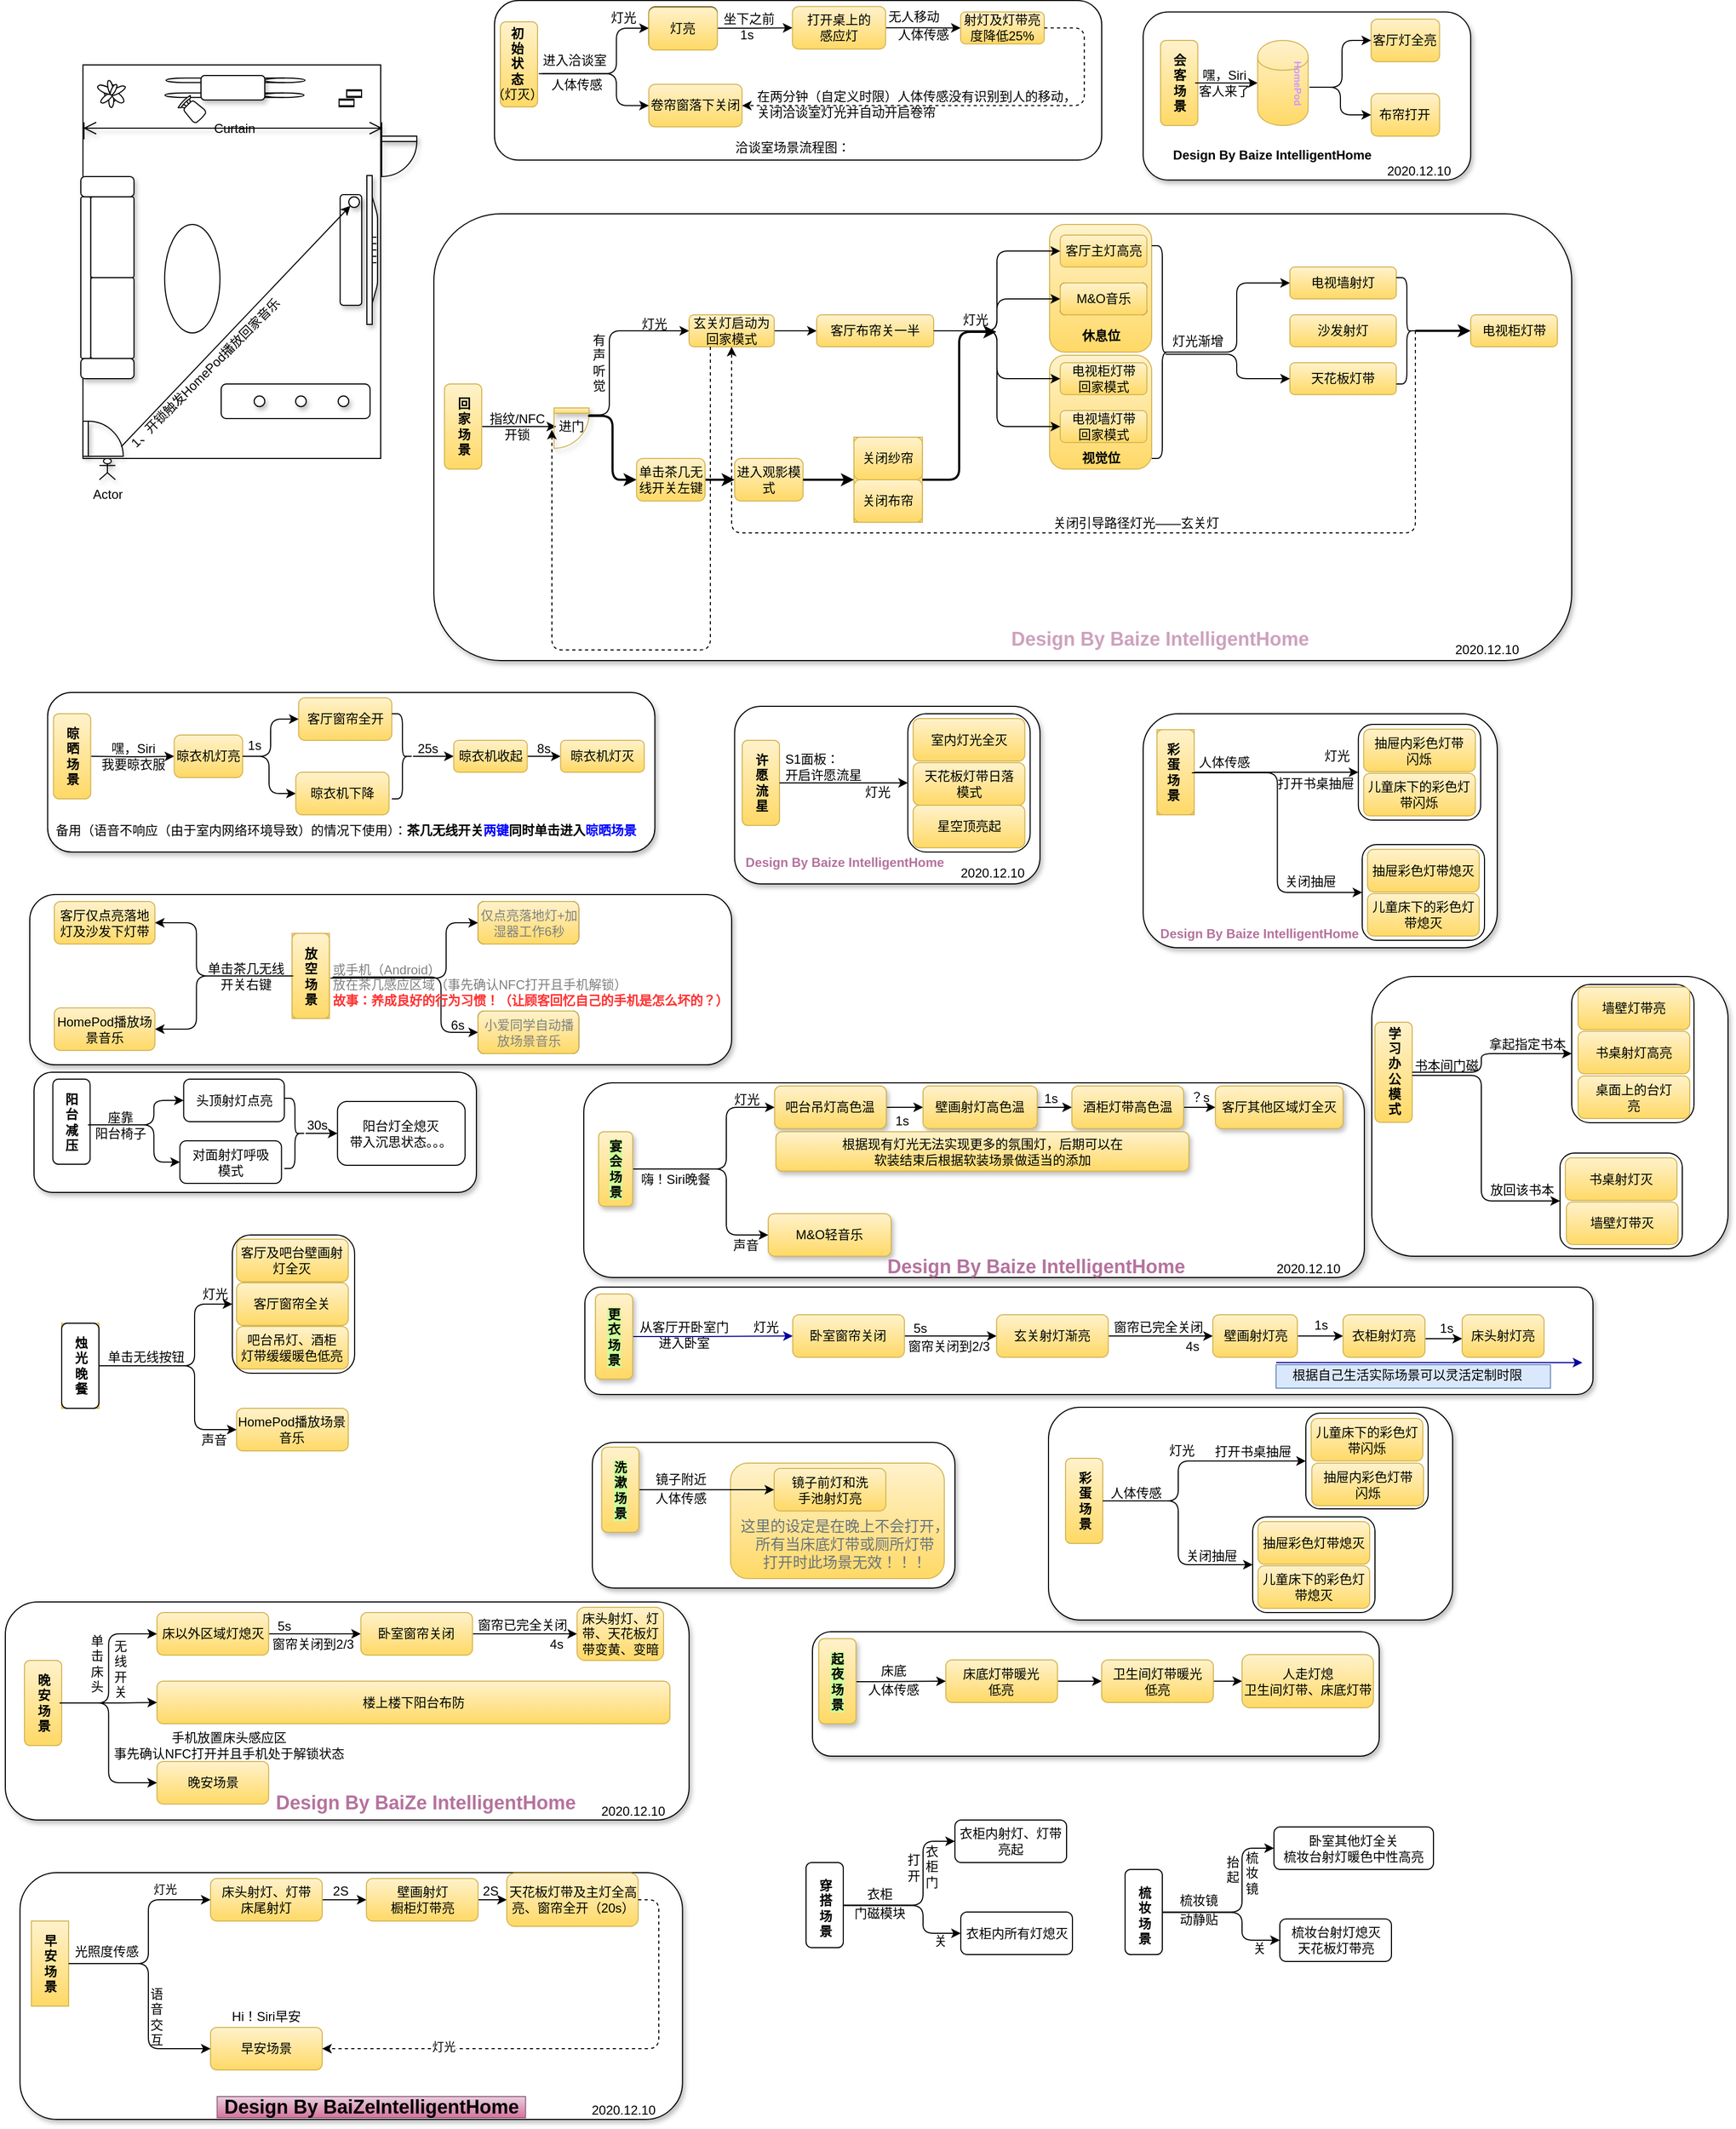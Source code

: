<mxfile version="14.0.1" type="github">
  <diagram id="-c5VcKhnEjgT8fEdfMCj" name="Page-1">
    <mxGraphModel dx="870" dy="515" grid="1" gridSize="10" guides="1" tooltips="1" connect="1" arrows="1" fold="1" page="1" pageScale="1" pageWidth="827" pageHeight="1169" math="0" shadow="0">
      <root>
        <mxCell id="0" />
        <mxCell id="1" parent="0" />
        <mxCell id="8jDPxIpXczq4Ryd0qxlV-70" value="" style="rounded=1;whiteSpace=wrap;html=1;shadow=1;labelBackgroundColor=#CCFF99;sketch=0;fontColor=#B3FF66;" vertex="1" parent="1">
          <mxGeometry x="40.81" y="1789.5" width="623" height="232" as="geometry" />
        </mxCell>
        <mxCell id="8jDPxIpXczq4Ryd0qxlV-60" value="" style="rounded=1;whiteSpace=wrap;html=1;shadow=1;labelBackgroundColor=#CCFF99;sketch=0;fontColor=#B3FF66;" vertex="1" parent="1">
          <mxGeometry x="786" y="1563" width="533" height="117" as="geometry" />
        </mxCell>
        <mxCell id="8jDPxIpXczq4Ryd0qxlV-56" value="" style="rounded=1;whiteSpace=wrap;html=1;shadow=1;labelBackgroundColor=#CCFF99;sketch=0;fontColor=#B3FF66;" vertex="1" parent="1">
          <mxGeometry x="27" y="1535" width="643" height="205" as="geometry" />
        </mxCell>
        <mxCell id="8jDPxIpXczq4Ryd0qxlV-32" value="" style="rounded=1;whiteSpace=wrap;html=1;shadow=1;sketch=0;" vertex="1" parent="1">
          <mxGeometry x="1008" y="1352" width="380" height="200" as="geometry" />
        </mxCell>
        <mxCell id="8jDPxIpXczq4Ryd0qxlV-31" value="" style="rounded=1;whiteSpace=wrap;html=1;shadow=1;sketch=0;" vertex="1" parent="1">
          <mxGeometry x="579" y="1385" width="341" height="137" as="geometry" />
        </mxCell>
        <mxCell id="8jDPxIpXczq4Ryd0qxlV-30" value="" style="rounded=1;whiteSpace=wrap;html=1;shadow=1;sketch=0;" vertex="1" parent="1">
          <mxGeometry x="572" y="1239" width="948" height="101" as="geometry" />
        </mxCell>
        <mxCell id="8jDPxIpXczq4Ryd0qxlV-29" value="" style="rounded=1;whiteSpace=wrap;html=1;shadow=1;sketch=0;" vertex="1" parent="1">
          <mxGeometry x="1312" y="947" width="335" height="263" as="geometry" />
        </mxCell>
        <mxCell id="8jDPxIpXczq4Ryd0qxlV-24" value="" style="rounded=1;whiteSpace=wrap;html=1;shadow=1;sketch=0;" vertex="1" parent="1">
          <mxGeometry x="571" y="1047" width="734" height="183" as="geometry" />
        </mxCell>
        <mxCell id="8jDPxIpXczq4Ryd0qxlV-18" value="" style="rounded=1;whiteSpace=wrap;html=1;shadow=1;sketch=0;" vertex="1" parent="1">
          <mxGeometry x="54" y="1037" width="416" height="113" as="geometry" />
        </mxCell>
        <mxCell id="8jDPxIpXczq4Ryd0qxlV-17" value="" style="rounded=1;whiteSpace=wrap;html=1;shadow=1;sketch=0;" vertex="1" parent="1">
          <mxGeometry x="50" y="870" width="660" height="160" as="geometry" />
        </mxCell>
        <mxCell id="8jDPxIpXczq4Ryd0qxlV-14" value="" style="rounded=1;whiteSpace=wrap;html=1;shadow=1;" vertex="1" parent="1">
          <mxGeometry x="712.82" y="693" width="287.18" height="167" as="geometry" />
        </mxCell>
        <mxCell id="8jDPxIpXczq4Ryd0qxlV-15" value="&lt;b&gt;&lt;font color=&quot;#b5739d&quot;&gt;Design By Baize IntelligentHome&lt;/font&gt;&lt;/b&gt;" style="text;html=1;align=center;verticalAlign=middle;resizable=0;points=[];autosize=1;" vertex="1" parent="1">
          <mxGeometry x="716.0" y="830" width="200" height="20" as="geometry" />
        </mxCell>
        <mxCell id="8jDPxIpXczq4Ryd0qxlV-11" value="" style="rounded=1;whiteSpace=wrap;html=1;shadow=1;" vertex="1" parent="1">
          <mxGeometry x="1097" y="700" width="333" height="220" as="geometry" />
        </mxCell>
        <mxCell id="8jDPxIpXczq4Ryd0qxlV-8" value="" style="rounded=1;whiteSpace=wrap;html=1;shadow=1;" vertex="1" parent="1">
          <mxGeometry x="1097" y="40.26" width="308" height="158" as="geometry" />
        </mxCell>
        <mxCell id="8jDPxIpXczq4Ryd0qxlV-5" value="" style="rounded=1;whiteSpace=wrap;html=1;shadow=1;" vertex="1" parent="1">
          <mxGeometry x="430" y="230" width="1070" height="420" as="geometry" />
        </mxCell>
        <mxCell id="svGXe5a89f3N2dMGBmbG-28" value="" style="rounded=1;whiteSpace=wrap;html=1;gradientColor=#ffd966;fillColor=#fff2cc;strokeColor=#d6b656;" parent="1" vertex="1">
          <mxGeometry x="708.96" y="1404.5" width="201.04" height="108.5" as="geometry" />
        </mxCell>
        <mxCell id="mByjEvzQ0l638NXyAkC8-66" value="" style="rounded=1;whiteSpace=wrap;html=1;" parent="1" vertex="1">
          <mxGeometry x="240.47" y="1190" width="115" height="130" as="geometry" />
        </mxCell>
        <mxCell id="mByjEvzQ0l638NXyAkC8-20" value="" style="rounded=1;whiteSpace=wrap;html=1;shadow=1;" parent="1" vertex="1">
          <mxGeometry x="66.81" y="680" width="571" height="150" as="geometry" />
        </mxCell>
        <mxCell id="j3R1GN-oMJ_oCW9jWf3T-93" value="" style="rounded=1;whiteSpace=wrap;html=1;shadow=0;gradientColor=#ffd966;fillColor=#fff2cc;strokeColor=#d6b656;" parent="1" vertex="1">
          <mxGeometry x="1009.0" y="363" width="96" height="107" as="geometry" />
        </mxCell>
        <mxCell id="j3R1GN-oMJ_oCW9jWf3T-88" value="" style="rounded=1;whiteSpace=wrap;html=1;shadow=0;gradientColor=#ffd966;fillColor=#fff2cc;strokeColor=#d6b656;" parent="1" vertex="1">
          <mxGeometry x="1009.0" y="240" width="96" height="120" as="geometry" />
        </mxCell>
        <mxCell id="j3R1GN-oMJ_oCW9jWf3T-2" value="" style="rounded=0;whiteSpace=wrap;html=1;" parent="1" vertex="1">
          <mxGeometry x="100" y="90" width="280" height="370" as="geometry" />
        </mxCell>
        <mxCell id="j3R1GN-oMJ_oCW9jWf3T-1" value="Actor" style="shape=umlActor;verticalLabelPosition=bottom;verticalAlign=top;html=1;outlineConnect=0;shadow=1;" parent="1" vertex="1">
          <mxGeometry x="115.5" y="460" width="15" height="20" as="geometry" />
        </mxCell>
        <mxCell id="j3R1GN-oMJ_oCW9jWf3T-7" value="" style="verticalLabelPosition=bottom;html=1;verticalAlign=top;align=center;shape=mxgraph.floorplan.flat_tv;shadow=1;rotation=90;" parent="1" vertex="1">
          <mxGeometry x="302" y="259" width="140" height="10" as="geometry" />
        </mxCell>
        <mxCell id="j3R1GN-oMJ_oCW9jWf3T-8" value="" style="verticalLabelPosition=bottom;html=1;verticalAlign=top;align=center;shape=mxgraph.floorplan.couch;shadow=1;rotation=-90;" parent="1" vertex="1">
          <mxGeometry x="28" y="265" width="190" height="50" as="geometry" />
        </mxCell>
        <mxCell id="j3R1GN-oMJ_oCW9jWf3T-10" value="" style="rounded=1;whiteSpace=wrap;html=1;shadow=0;" parent="1" vertex="1">
          <mxGeometry x="230" y="390" width="140" height="32.5" as="geometry" />
        </mxCell>
        <mxCell id="j3R1GN-oMJ_oCW9jWf3T-28" value="" style="shape=ellipse;shadow=0;rotation=90;" parent="1" vertex="1">
          <mxGeometry x="151.84" y="265" width="102" height="52" as="geometry" />
        </mxCell>
        <mxCell id="j3R1GN-oMJ_oCW9jWf3T-30" value="" style="rounded=1;whiteSpace=wrap;html=1;shadow=1;rotation=90;" parent="1" vertex="1">
          <mxGeometry x="300" y="253.87" width="104" height="20.25" as="geometry" />
        </mxCell>
        <mxCell id="j3R1GN-oMJ_oCW9jWf3T-31" value="" style="ellipse;whiteSpace=wrap;html=1;aspect=fixed;shadow=1;" parent="1" vertex="1">
          <mxGeometry x="350" y="214" width="10" height="10" as="geometry" />
        </mxCell>
        <mxCell id="j3R1GN-oMJ_oCW9jWf3T-33" value="" style="verticalLabelPosition=bottom;html=1;verticalAlign=top;align=center;shape=mxgraph.floorplan.doorRight;aspect=fixed;shadow=1;rotation=0;flipH=1;" parent="1" vertex="1">
          <mxGeometry x="381" y="157" width="32.94" height="35" as="geometry" />
        </mxCell>
        <mxCell id="j3R1GN-oMJ_oCW9jWf3T-34" value="" style="verticalLabelPosition=bottom;html=1;verticalAlign=top;align=center;shape=mxgraph.floorplan.doorRight;aspect=fixed;shadow=1;rotation=-90;flipH=1;" parent="1" vertex="1">
          <mxGeometry x="101" y="424" width="32.94" height="35" as="geometry" />
        </mxCell>
        <mxCell id="j3R1GN-oMJ_oCW9jWf3T-35" value="&amp;nbsp;Curtain" style="shape=dimension;direction=west;whiteSpace=wrap;html=1;align=center;points=[];verticalAlign=top;spacingTop=-8;shadow=1;flipV=0;" parent="1" vertex="1">
          <mxGeometry x="101" y="144" width="280" height="16" as="geometry" />
        </mxCell>
        <mxCell id="j3R1GN-oMJ_oCW9jWf3T-38" value="" style="shape=cylinder3;whiteSpace=wrap;html=1;boundedLbl=1;backgroundOutline=1;size=19;shadow=0;rotation=90;" parent="1" vertex="1">
          <mxGeometry x="241.38" y="39.13" width="4.25" height="130.75" as="geometry" />
        </mxCell>
        <mxCell id="j3R1GN-oMJ_oCW9jWf3T-39" value="" style="shape=cylinder3;whiteSpace=wrap;html=1;boundedLbl=1;backgroundOutline=1;size=19;shadow=0;rotation=90;" parent="1" vertex="1">
          <mxGeometry x="240.38" y="53.13" width="4.25" height="130.75" as="geometry" />
        </mxCell>
        <mxCell id="j3R1GN-oMJ_oCW9jWf3T-36" value="" style="rounded=1;whiteSpace=wrap;html=1;shadow=1;" parent="1" vertex="1">
          <mxGeometry x="211" y="100" width="60" height="23" as="geometry" />
        </mxCell>
        <mxCell id="j3R1GN-oMJ_oCW9jWf3T-40" value="" style="verticalLabelPosition=bottom;html=1;verticalAlign=top;align=center;shape=mxgraph.floorplan.chair;shadow=0;rotation=-45;" parent="1" vertex="1">
          <mxGeometry x="194.68" y="120.05" width="16.32" height="23.95" as="geometry" />
        </mxCell>
        <mxCell id="j3R1GN-oMJ_oCW9jWf3T-41" value="" style="verticalLabelPosition=bottom;html=1;verticalAlign=top;align=center;shape=mxgraph.floorplan.plant;shadow=0;" parent="1" vertex="1">
          <mxGeometry x="115.5" y="103" width="21" height="27" as="geometry" />
        </mxCell>
        <mxCell id="j3R1GN-oMJ_oCW9jWf3T-48" value="" style="group;rotation=90;" parent="1" vertex="1" connectable="0">
          <mxGeometry x="350" y="110" width="10" height="14" as="geometry" />
        </mxCell>
        <mxCell id="j3R1GN-oMJ_oCW9jWf3T-45" value="" style="shape=process;whiteSpace=wrap;html=1;backgroundOutline=1;shadow=0;rotation=90;" parent="j3R1GN-oMJ_oCW9jWf3T-48" vertex="1">
          <mxGeometry x="-5.714" y="8.75" width="7.143" height="14" as="geometry" />
        </mxCell>
        <mxCell id="j3R1GN-oMJ_oCW9jWf3T-46" value="" style="shape=process;whiteSpace=wrap;html=1;backgroundOutline=1;shadow=0;rotation=90;" parent="j3R1GN-oMJ_oCW9jWf3T-48" vertex="1">
          <mxGeometry x="1.426" y="0.003" width="7.143" height="14" as="geometry" />
        </mxCell>
        <mxCell id="j3R1GN-oMJ_oCW9jWf3T-51" value="" style="ellipse;whiteSpace=wrap;html=1;aspect=fixed;shadow=1;" parent="1" vertex="1">
          <mxGeometry x="340" y="401.25" width="10" height="10" as="geometry" />
        </mxCell>
        <mxCell id="j3R1GN-oMJ_oCW9jWf3T-52" value="" style="ellipse;whiteSpace=wrap;html=1;aspect=fixed;shadow=1;" parent="1" vertex="1">
          <mxGeometry x="300" y="401.25" width="10" height="10" as="geometry" />
        </mxCell>
        <mxCell id="j3R1GN-oMJ_oCW9jWf3T-53" value="" style="ellipse;whiteSpace=wrap;html=1;aspect=fixed;shadow=1;" parent="1" vertex="1">
          <mxGeometry x="261" y="401.25" width="10" height="10" as="geometry" />
        </mxCell>
        <mxCell id="j3R1GN-oMJ_oCW9jWf3T-57" value="" style="endArrow=classic;html=1;exitX=0.728;exitY=1.029;exitDx=0;exitDy=0;exitPerimeter=0;entryX=0;entryY=1;entryDx=0;entryDy=0;" parent="1" source="j3R1GN-oMJ_oCW9jWf3T-34" target="j3R1GN-oMJ_oCW9jWf3T-31" edge="1">
          <mxGeometry width="50" height="50" relative="1" as="geometry">
            <mxPoint x="140" y="460" as="sourcePoint" />
            <mxPoint x="190" y="410" as="targetPoint" />
          </mxGeometry>
        </mxCell>
        <mxCell id="j3R1GN-oMJ_oCW9jWf3T-59" value="1、开锁触发HomePod播放回家音乐" style="text;html=1;align=center;verticalAlign=middle;resizable=0;points=[];autosize=1;rotation=-45;" parent="1" vertex="1">
          <mxGeometry x="110" y="370" width="210" height="20" as="geometry" />
        </mxCell>
        <mxCell id="j3R1GN-oMJ_oCW9jWf3T-61" value="" style="edgeStyle=elbowEdgeStyle;elbow=horizontal;endArrow=classic;html=1;exitX=1;exitY=0.5;exitDx=0;exitDy=0;" parent="1" source="j3R1GN-oMJ_oCW9jWf3T-63" edge="1">
          <mxGeometry width="50" height="50" relative="1" as="geometry">
            <mxPoint x="501.52" y="429.5" as="sourcePoint" />
            <mxPoint x="545" y="430" as="targetPoint" />
            <Array as="points">
              <mxPoint x="529.68" y="439.5" />
            </Array>
          </mxGeometry>
        </mxCell>
        <mxCell id="j3R1GN-oMJ_oCW9jWf3T-63" value="" style="rounded=1;whiteSpace=wrap;html=1;shadow=0;gradientColor=#ffd966;fillColor=#fff2cc;strokeColor=#d6b656;" parent="1" vertex="1">
          <mxGeometry x="440" y="390" width="35" height="80" as="geometry" />
        </mxCell>
        <mxCell id="j3R1GN-oMJ_oCW9jWf3T-62" value="&lt;b&gt;回&lt;br&gt;家&lt;br&gt;场&lt;br&gt;景&lt;/b&gt;" style="text;html=1;align=center;verticalAlign=middle;resizable=0;points=[];autosize=1;" parent="1" vertex="1">
          <mxGeometry x="442.5" y="400" width="30" height="60" as="geometry" />
        </mxCell>
        <mxCell id="j3R1GN-oMJ_oCW9jWf3T-66" value="指纹/NFC&lt;br&gt;开锁" style="text;html=1;align=center;verticalAlign=middle;resizable=0;points=[];autosize=1;" parent="1" vertex="1">
          <mxGeometry x="473" y="415" width="70" height="30" as="geometry" />
        </mxCell>
        <mxCell id="j3R1GN-oMJ_oCW9jWf3T-67" value="" style="verticalLabelPosition=bottom;html=1;verticalAlign=top;align=center;shape=mxgraph.floorplan.doorRight;aspect=fixed;shadow=1;rotation=0;flipH=1;gradientColor=#ffd966;fillColor=#fff2cc;strokeColor=#d6b656;" parent="1" vertex="1">
          <mxGeometry x="543" y="412.5" width="32.94" height="35" as="geometry" />
        </mxCell>
        <mxCell id="j3R1GN-oMJ_oCW9jWf3T-68" value="进门" style="text;html=1;align=center;verticalAlign=middle;resizable=0;points=[];autosize=1;" parent="1" vertex="1">
          <mxGeometry x="539.47" y="420" width="40" height="20" as="geometry" />
        </mxCell>
        <mxCell id="j3R1GN-oMJ_oCW9jWf3T-69" value="" style="edgeStyle=elbowEdgeStyle;elbow=horizontal;endArrow=classic;html=1;exitX=0.913;exitY=-0.05;exitDx=0;exitDy=0;exitPerimeter=0;entryX=0;entryY=0.5;entryDx=0;entryDy=0;" parent="1" source="j3R1GN-oMJ_oCW9jWf3T-68" target="j3R1GN-oMJ_oCW9jWf3T-75" edge="1">
          <mxGeometry width="50" height="50" relative="1" as="geometry">
            <mxPoint x="585" y="420" as="sourcePoint" />
            <mxPoint x="635" y="340" as="targetPoint" />
            <Array as="points">
              <mxPoint x="595" y="390" />
            </Array>
          </mxGeometry>
        </mxCell>
        <mxCell id="j3R1GN-oMJ_oCW9jWf3T-78" value="" style="edgeStyle=orthogonalEdgeStyle;rounded=0;orthogonalLoop=1;jettySize=auto;html=1;" parent="1" source="j3R1GN-oMJ_oCW9jWf3T-75" target="j3R1GN-oMJ_oCW9jWf3T-77" edge="1">
          <mxGeometry relative="1" as="geometry" />
        </mxCell>
        <mxCell id="j3R1GN-oMJ_oCW9jWf3T-75" value="玄关灯启动为回家模式" style="whiteSpace=wrap;html=1;rounded=1;shadow=0;gradientColor=#ffd966;fillColor=#fff2cc;strokeColor=#d6b656;" parent="1" vertex="1">
          <mxGeometry x="670" y="325" width="80" height="30" as="geometry" />
        </mxCell>
        <mxCell id="j3R1GN-oMJ_oCW9jWf3T-77" value="客厅布帘关一半" style="whiteSpace=wrap;html=1;rounded=1;shadow=0;gradientColor=#ffd966;fillColor=#fff2cc;strokeColor=#d6b656;" parent="1" vertex="1">
          <mxGeometry x="790" y="325" width="110" height="30" as="geometry" />
        </mxCell>
        <mxCell id="j3R1GN-oMJ_oCW9jWf3T-79" value="客厅主灯高亮" style="whiteSpace=wrap;html=1;rounded=1;shadow=0;gradientColor=#ffd966;fillColor=#fff2cc;strokeColor=#d6b656;" parent="1" vertex="1">
          <mxGeometry x="1019.0" y="250" width="81.5" height="30" as="geometry" />
        </mxCell>
        <mxCell id="j3R1GN-oMJ_oCW9jWf3T-81" value="沙发底部灯带回家模式" style="whiteSpace=wrap;html=1;rounded=1;shadow=0;" parent="1" vertex="1">
          <mxGeometry x="1019.0" y="295" width="81.5" height="30" as="geometry" />
        </mxCell>
        <mxCell id="j3R1GN-oMJ_oCW9jWf3T-82" value="" style="edgeStyle=elbowEdgeStyle;elbow=horizontal;endArrow=classic;html=1;exitX=1;exitY=0.5;exitDx=0;exitDy=0;entryX=0;entryY=0.5;entryDx=0;entryDy=0;" parent="1" source="j3R1GN-oMJ_oCW9jWf3T-77" target="j3R1GN-oMJ_oCW9jWf3T-79" edge="1">
          <mxGeometry width="50" height="50" relative="1" as="geometry">
            <mxPoint x="979" y="500" as="sourcePoint" />
            <mxPoint x="1029" y="450" as="targetPoint" />
          </mxGeometry>
        </mxCell>
        <mxCell id="j3R1GN-oMJ_oCW9jWf3T-83" value="" style="edgeStyle=elbowEdgeStyle;elbow=horizontal;endArrow=classic;html=1;exitX=1;exitY=0.5;exitDx=0;exitDy=0;entryX=0;entryY=0.5;entryDx=0;entryDy=0;" parent="1" source="j3R1GN-oMJ_oCW9jWf3T-77" target="j3R1GN-oMJ_oCW9jWf3T-81" edge="1">
          <mxGeometry width="50" height="50" relative="1" as="geometry">
            <mxPoint x="929" y="350" as="sourcePoint" />
            <mxPoint x="959" y="315" as="targetPoint" />
          </mxGeometry>
        </mxCell>
        <mxCell id="j3R1GN-oMJ_oCW9jWf3T-84" value="电视柜灯带&lt;br&gt;回家模式" style="whiteSpace=wrap;html=1;rounded=1;shadow=0;gradientColor=#ffd966;fillColor=#fff2cc;strokeColor=#d6b656;" parent="1" vertex="1">
          <mxGeometry x="1019.0" y="370" width="81.5" height="30" as="geometry" />
        </mxCell>
        <mxCell id="j3R1GN-oMJ_oCW9jWf3T-85" value="" style="edgeStyle=elbowEdgeStyle;elbow=horizontal;endArrow=classic;html=1;exitX=1;exitY=0.5;exitDx=0;exitDy=0;entryX=0;entryY=0.5;entryDx=0;entryDy=0;" parent="1" source="j3R1GN-oMJ_oCW9jWf3T-77" target="j3R1GN-oMJ_oCW9jWf3T-84" edge="1">
          <mxGeometry width="50" height="50" relative="1" as="geometry">
            <mxPoint x="929" y="350" as="sourcePoint" />
            <mxPoint x="969" y="305" as="targetPoint" />
          </mxGeometry>
        </mxCell>
        <mxCell id="j3R1GN-oMJ_oCW9jWf3T-86" value="电视墙灯带&lt;br&gt;回家模式" style="whiteSpace=wrap;html=1;rounded=1;shadow=0;gradientColor=#ffd966;fillColor=#fff2cc;strokeColor=#d6b656;" parent="1" vertex="1">
          <mxGeometry x="1019.0" y="415" width="81.5" height="30" as="geometry" />
        </mxCell>
        <mxCell id="j3R1GN-oMJ_oCW9jWf3T-87" value="" style="edgeStyle=elbowEdgeStyle;elbow=horizontal;endArrow=classic;html=1;exitX=1;exitY=0.5;exitDx=0;exitDy=0;entryX=0;entryY=0.5;entryDx=0;entryDy=0;" parent="1" source="j3R1GN-oMJ_oCW9jWf3T-77" target="j3R1GN-oMJ_oCW9jWf3T-86" edge="1">
          <mxGeometry width="50" height="50" relative="1" as="geometry">
            <mxPoint x="929" y="350" as="sourcePoint" />
            <mxPoint x="969" y="395" as="targetPoint" />
          </mxGeometry>
        </mxCell>
        <mxCell id="j3R1GN-oMJ_oCW9jWf3T-89" value="灯光" style="text;html=1;align=center;verticalAlign=middle;resizable=0;points=[];autosize=1;" parent="1" vertex="1">
          <mxGeometry x="919" y="320" width="40" height="20" as="geometry" />
        </mxCell>
        <mxCell id="j3R1GN-oMJ_oCW9jWf3T-90" value="灯光" style="text;html=1;align=center;verticalAlign=middle;resizable=0;points=[];autosize=1;" parent="1" vertex="1">
          <mxGeometry x="616.96" y="324" width="40" height="20" as="geometry" />
        </mxCell>
        <mxCell id="j3R1GN-oMJ_oCW9jWf3T-92" value="&lt;b&gt;休息位&lt;/b&gt;" style="text;html=1;align=center;verticalAlign=middle;resizable=0;points=[];autosize=1;" parent="1" vertex="1">
          <mxGeometry x="1032" y="335" width="50" height="20" as="geometry" />
        </mxCell>
        <mxCell id="j3R1GN-oMJ_oCW9jWf3T-94" value="&lt;b&gt;视觉位&lt;/b&gt;" style="text;html=1;align=center;verticalAlign=middle;resizable=0;points=[];autosize=1;" parent="1" vertex="1">
          <mxGeometry x="1032" y="450" width="50" height="20" as="geometry" />
        </mxCell>
        <mxCell id="j3R1GN-oMJ_oCW9jWf3T-95" value="有&lt;br&gt;声&lt;br&gt;听&lt;br&gt;觉" style="text;html=1;align=center;verticalAlign=middle;resizable=0;points=[];autosize=1;rotation=0;" parent="1" vertex="1">
          <mxGeometry x="569.68" y="340" width="30" height="60" as="geometry" />
        </mxCell>
        <mxCell id="j3R1GN-oMJ_oCW9jWf3T-97" value="" style="shape=curlyBracket;whiteSpace=wrap;html=1;rounded=1;shadow=0;rotation=-180;" parent="1" vertex="1">
          <mxGeometry x="1105" y="260" width="20" height="200" as="geometry" />
        </mxCell>
        <mxCell id="j3R1GN-oMJ_oCW9jWf3T-98" value="电视墙射灯" style="whiteSpace=wrap;html=1;rounded=1;shadow=0;gradientColor=#ffd966;fillColor=#fff2cc;strokeColor=#d6b656;" parent="1" vertex="1">
          <mxGeometry x="1235" y="280" width="100" height="30" as="geometry" />
        </mxCell>
        <mxCell id="j3R1GN-oMJ_oCW9jWf3T-100" value="灯光渐增" style="text;html=1;align=center;verticalAlign=middle;resizable=0;points=[];autosize=1;" parent="1" vertex="1">
          <mxGeometry x="1118" y="340" width="60" height="20" as="geometry" />
        </mxCell>
        <mxCell id="j3R1GN-oMJ_oCW9jWf3T-101" value="" style="edgeStyle=elbowEdgeStyle;elbow=horizontal;endArrow=classic;html=1;entryX=0;entryY=0.5;entryDx=0;entryDy=0;exitX=0.017;exitY=1;exitDx=0;exitDy=0;exitPerimeter=0;" parent="1" source="j3R1GN-oMJ_oCW9jWf3T-100" target="j3R1GN-oMJ_oCW9jWf3T-98" edge="1">
          <mxGeometry width="50" height="50" relative="1" as="geometry">
            <mxPoint x="929" y="350" as="sourcePoint" />
            <mxPoint x="1029" y="275" as="targetPoint" />
            <Array as="points">
              <mxPoint x="1185" y="310" />
            </Array>
          </mxGeometry>
        </mxCell>
        <mxCell id="j3R1GN-oMJ_oCW9jWf3T-103" value="天花板灯带" style="whiteSpace=wrap;html=1;rounded=1;shadow=0;gradientColor=#ffd966;fillColor=#fff2cc;strokeColor=#d6b656;" parent="1" vertex="1">
          <mxGeometry x="1235" y="370" width="100" height="30" as="geometry" />
        </mxCell>
        <mxCell id="j3R1GN-oMJ_oCW9jWf3T-104" value="沙发射灯" style="whiteSpace=wrap;html=1;rounded=1;shadow=0;gradientColor=#ffd966;fillColor=#fff2cc;strokeColor=#d6b656;" parent="1" vertex="1">
          <mxGeometry x="1235" y="325" width="100" height="30" as="geometry" />
        </mxCell>
        <mxCell id="j3R1GN-oMJ_oCW9jWf3T-105" value="" style="edgeStyle=elbowEdgeStyle;elbow=horizontal;endArrow=classic;html=1;entryX=0;entryY=0.5;entryDx=0;entryDy=0;exitX=0;exitY=1.1;exitDx=0;exitDy=0;exitPerimeter=0;" parent="1" source="j3R1GN-oMJ_oCW9jWf3T-100" target="j3R1GN-oMJ_oCW9jWf3T-103" edge="1">
          <mxGeometry width="50" height="50" relative="1" as="geometry">
            <mxPoint x="1129.02" y="370" as="sourcePoint" />
            <mxPoint x="1245" y="305" as="targetPoint" />
            <Array as="points">
              <mxPoint x="1185" y="362" />
              <mxPoint x="1195" y="320" />
            </Array>
          </mxGeometry>
        </mxCell>
        <mxCell id="j3R1GN-oMJ_oCW9jWf3T-106" value="" style="shape=curlyBracket;whiteSpace=wrap;html=1;rounded=1;shadow=0;rotation=-180;" parent="1" vertex="1">
          <mxGeometry x="1335" y="290" width="20" height="100" as="geometry" />
        </mxCell>
        <mxCell id="j3R1GN-oMJ_oCW9jWf3T-107" value="" style="edgeStyle=elbowEdgeStyle;elbow=vertical;endArrow=classic;html=1;exitX=0.1;exitY=0.5;exitDx=0;exitDy=0;exitPerimeter=0;entryX=0.5;entryY=1;entryDx=0;entryDy=0;dashed=1;" parent="1" source="j3R1GN-oMJ_oCW9jWf3T-106" target="j3R1GN-oMJ_oCW9jWf3T-75" edge="1">
          <mxGeometry width="50" height="50" relative="1" as="geometry">
            <mxPoint x="1385" y="510" as="sourcePoint" />
            <mxPoint x="1155" y="510" as="targetPoint" />
            <Array as="points">
              <mxPoint x="925" y="530" />
              <mxPoint x="1255" y="520" />
              <mxPoint x="1415" y="450" />
              <mxPoint x="1195" y="490" />
            </Array>
          </mxGeometry>
        </mxCell>
        <mxCell id="j3R1GN-oMJ_oCW9jWf3T-108" value="关闭引导路径灯光——玄关灯" style="text;html=1;align=center;verticalAlign=middle;resizable=0;points=[];autosize=1;" parent="1" vertex="1">
          <mxGeometry x="1005" y="511" width="170" height="20" as="geometry" />
        </mxCell>
        <mxCell id="j3R1GN-oMJ_oCW9jWf3T-109" value="" style="edgeStyle=elbowEdgeStyle;elbow=horizontal;endArrow=classic;html=1;dashed=1;exitX=0.25;exitY=1;exitDx=0;exitDy=0;entryX=0.038;entryY=0.65;entryDx=0;entryDy=0;entryPerimeter=0;" parent="1" source="j3R1GN-oMJ_oCW9jWf3T-75" target="j3R1GN-oMJ_oCW9jWf3T-68" edge="1">
          <mxGeometry width="50" height="50" relative="1" as="geometry">
            <mxPoint x="675" y="530" as="sourcePoint" />
            <mxPoint x="725" y="480" as="targetPoint" />
            <Array as="points">
              <mxPoint x="625" y="640" />
            </Array>
          </mxGeometry>
        </mxCell>
        <mxCell id="j3R1GN-oMJ_oCW9jWf3T-110" value="" style="edgeStyle=elbowEdgeStyle;elbow=horizontal;endArrow=classic;html=1;strokeWidth=2;entryX=0;entryY=0.5;entryDx=0;entryDy=0;" parent="1" target="j3R1GN-oMJ_oCW9jWf3T-111" edge="1">
          <mxGeometry width="50" height="50" relative="1" as="geometry">
            <mxPoint x="575" y="420" as="sourcePoint" />
            <mxPoint x="615" y="500" as="targetPoint" />
          </mxGeometry>
        </mxCell>
        <mxCell id="j3R1GN-oMJ_oCW9jWf3T-113" value="" style="edgeStyle=orthogonalEdgeStyle;rounded=0;orthogonalLoop=1;jettySize=auto;html=1;strokeWidth=2;" parent="1" source="j3R1GN-oMJ_oCW9jWf3T-111" target="j3R1GN-oMJ_oCW9jWf3T-112" edge="1">
          <mxGeometry relative="1" as="geometry" />
        </mxCell>
        <mxCell id="j3R1GN-oMJ_oCW9jWf3T-111" value="单击茶几无线开关左键&lt;br&gt;" style="whiteSpace=wrap;html=1;rounded=1;shadow=0;gradientColor=#ffd966;fillColor=#fff2cc;strokeColor=#d6b656;" parent="1" vertex="1">
          <mxGeometry x="620.63" y="460" width="64.37" height="40" as="geometry" />
        </mxCell>
        <mxCell id="j3R1GN-oMJ_oCW9jWf3T-112" value="进入观影模式" style="whiteSpace=wrap;html=1;rounded=1;shadow=0;gradientColor=#ffd966;fillColor=#fff2cc;strokeColor=#d6b656;" parent="1" vertex="1">
          <mxGeometry x="712.82" y="460" width="64.37" height="40" as="geometry" />
        </mxCell>
        <mxCell id="j3R1GN-oMJ_oCW9jWf3T-114" value="" style="edgeStyle=elbowEdgeStyle;elbow=horizontal;endArrow=classic;html=1;strokeWidth=2;exitX=1;exitY=0.5;exitDx=0;exitDy=0;entryX=0;entryY=0;entryDx=0;entryDy=0;" parent="1" source="j3R1GN-oMJ_oCW9jWf3T-112" target="j3R1GN-oMJ_oCW9jWf3T-116" edge="1">
          <mxGeometry width="50" height="50" relative="1" as="geometry">
            <mxPoint x="795" y="490" as="sourcePoint" />
            <mxPoint x="845" y="450" as="targetPoint" />
          </mxGeometry>
        </mxCell>
        <mxCell id="j3R1GN-oMJ_oCW9jWf3T-117" value="" style="group;gradientColor=#ffd966;fillColor=#fff2cc;strokeColor=#d6b656;" parent="1" vertex="1" connectable="0">
          <mxGeometry x="825" y="440" width="64.37" height="80" as="geometry" />
        </mxCell>
        <mxCell id="j3R1GN-oMJ_oCW9jWf3T-115" value="关闭纱帘" style="whiteSpace=wrap;html=1;rounded=1;shadow=0;gradientColor=#ffd966;fillColor=#fff2cc;strokeColor=#d6b656;" parent="j3R1GN-oMJ_oCW9jWf3T-117" vertex="1">
          <mxGeometry width="64.37" height="40" as="geometry" />
        </mxCell>
        <mxCell id="j3R1GN-oMJ_oCW9jWf3T-116" value="关闭布帘" style="whiteSpace=wrap;html=1;rounded=1;shadow=0;gradientColor=#ffd966;fillColor=#fff2cc;strokeColor=#d6b656;" parent="j3R1GN-oMJ_oCW9jWf3T-117" vertex="1">
          <mxGeometry y="40" width="64.37" height="40" as="geometry" />
        </mxCell>
        <mxCell id="j3R1GN-oMJ_oCW9jWf3T-118" value="" style="edgeStyle=elbowEdgeStyle;elbow=horizontal;endArrow=classic;html=1;strokeWidth=2;exitX=1;exitY=0;exitDx=0;exitDy=0;entryX=1;entryY=1.05;entryDx=0;entryDy=0;entryPerimeter=0;" parent="1" source="j3R1GN-oMJ_oCW9jWf3T-116" target="j3R1GN-oMJ_oCW9jWf3T-89" edge="1">
          <mxGeometry width="50" height="50" relative="1" as="geometry">
            <mxPoint x="915" y="510" as="sourcePoint" />
            <mxPoint x="965" y="460" as="targetPoint" />
          </mxGeometry>
        </mxCell>
        <mxCell id="j3R1GN-oMJ_oCW9jWf3T-119" value="" style="edgeStyle=elbowEdgeStyle;elbow=horizontal;endArrow=classic;html=1;strokeWidth=2;exitX=0.1;exitY=0.5;exitDx=0;exitDy=0;exitPerimeter=0;entryX=0;entryY=0.5;entryDx=0;entryDy=0;" parent="1" source="j3R1GN-oMJ_oCW9jWf3T-106" target="j3R1GN-oMJ_oCW9jWf3T-120" edge="1">
          <mxGeometry width="50" height="50" relative="1" as="geometry">
            <mxPoint x="1395" y="390" as="sourcePoint" />
            <mxPoint x="1399" y="340" as="targetPoint" />
          </mxGeometry>
        </mxCell>
        <mxCell id="j3R1GN-oMJ_oCW9jWf3T-120" value="电视柜灯带" style="whiteSpace=wrap;html=1;rounded=1;shadow=0;gradientColor=#ffd966;fillColor=#fff2cc;strokeColor=#d6b656;" parent="1" vertex="1">
          <mxGeometry x="1405" y="325" width="81.5" height="30" as="geometry" />
        </mxCell>
        <mxCell id="j3R1GN-oMJ_oCW9jWf3T-121" value="" style="rounded=1;whiteSpace=wrap;html=1;shadow=0;strokeWidth=1;fillColor=#fff2cc;strokeColor=#d6b656;gradientColor=#ffd966;" parent="1" vertex="1">
          <mxGeometry x="1113.37" y="67" width="35" height="80" as="geometry" />
        </mxCell>
        <mxCell id="j3R1GN-oMJ_oCW9jWf3T-124" value="" style="edgeStyle=orthogonalEdgeStyle;rounded=0;orthogonalLoop=1;jettySize=auto;html=1;strokeWidth=1;" parent="1" source="j3R1GN-oMJ_oCW9jWf3T-122" target="j3R1GN-oMJ_oCW9jWf3T-123" edge="1">
          <mxGeometry relative="1" as="geometry" />
        </mxCell>
        <mxCell id="j3R1GN-oMJ_oCW9jWf3T-122" value="&lt;b&gt;会&lt;br&gt;客&lt;br&gt;场&lt;br&gt;景&lt;/b&gt;" style="text;html=1;align=center;verticalAlign=middle;resizable=0;points=[];autosize=1;strokeWidth=1;" parent="1" vertex="1">
          <mxGeometry x="1115.87" y="77" width="30" height="60" as="geometry" />
        </mxCell>
        <mxCell id="j3R1GN-oMJ_oCW9jWf3T-123" value="" style="shape=cylinder;whiteSpace=wrap;html=1;boundedLbl=1;backgroundOutline=1;shadow=0;strokeWidth=1;fillColor=#fff2cc;strokeColor=#d6b656;gradientColor=#ffd966;" parent="1" vertex="1">
          <mxGeometry x="1204.67" y="67" width="47.5" height="80" as="geometry" />
        </mxCell>
        <mxCell id="j3R1GN-oMJ_oCW9jWf3T-125" value="&lt;b&gt;&lt;font style=&quot;font-size: 9px&quot; color=&quot;#cc99ff&quot;&gt;HomePod&lt;/font&gt;&lt;/b&gt;" style="text;html=1;align=center;verticalAlign=middle;resizable=0;points=[];autosize=1;rotation=90;strokeWidth=1;" parent="1" vertex="1">
          <mxGeometry x="1208.047" y="97" width="70" height="20" as="geometry" />
        </mxCell>
        <mxCell id="j3R1GN-oMJ_oCW9jWf3T-127" value="嘿，Siri&lt;br&gt;客人来了" style="text;html=1;align=center;verticalAlign=middle;resizable=0;points=[];autosize=1;strokeWidth=1;" parent="1" vertex="1">
          <mxGeometry x="1142.84" y="92" width="60" height="30" as="geometry" />
        </mxCell>
        <mxCell id="j3R1GN-oMJ_oCW9jWf3T-130" value="客厅灯全亮" style="whiteSpace=wrap;html=1;rounded=1;shadow=0;strokeWidth=1;fillColor=#fff2cc;strokeColor=#d6b656;gradientColor=#ffd966;" parent="1" vertex="1">
          <mxGeometry x="1311.37" y="47" width="64.37" height="40" as="geometry" />
        </mxCell>
        <mxCell id="j3R1GN-oMJ_oCW9jWf3T-131" value="布帘打开" style="whiteSpace=wrap;html=1;rounded=1;shadow=0;strokeWidth=1;fillColor=#fff2cc;strokeColor=#d6b656;gradientColor=#ffd966;" parent="1" vertex="1">
          <mxGeometry x="1311.37" y="117" width="64.37" height="40" as="geometry" />
        </mxCell>
        <mxCell id="j3R1GN-oMJ_oCW9jWf3T-132" value="" style="edgeStyle=elbowEdgeStyle;elbow=horizontal;endArrow=classic;html=1;strokeWidth=1;exitX=0.557;exitY=-0.166;exitDx=0;exitDy=0;exitPerimeter=0;entryX=0;entryY=0.5;entryDx=0;entryDy=0;" parent="1" source="j3R1GN-oMJ_oCW9jWf3T-125" target="j3R1GN-oMJ_oCW9jWf3T-130" edge="1">
          <mxGeometry width="50" height="50" relative="1" as="geometry">
            <mxPoint x="1413.37" y="147" as="sourcePoint" />
            <mxPoint x="1463.37" y="97" as="targetPoint" />
          </mxGeometry>
        </mxCell>
        <mxCell id="j3R1GN-oMJ_oCW9jWf3T-133" value="" style="edgeStyle=elbowEdgeStyle;elbow=horizontal;endArrow=classic;html=1;strokeWidth=1;exitX=0.557;exitY=-0.016;exitDx=0;exitDy=0;exitPerimeter=0;entryX=0;entryY=0.5;entryDx=0;entryDy=0;" parent="1" source="j3R1GN-oMJ_oCW9jWf3T-125" target="j3R1GN-oMJ_oCW9jWf3T-131" edge="1">
          <mxGeometry width="50" height="50" relative="1" as="geometry">
            <mxPoint x="1266.367" y="120.99" as="sourcePoint" />
            <mxPoint x="1321.37" y="77" as="targetPoint" />
          </mxGeometry>
        </mxCell>
        <mxCell id="j3R1GN-oMJ_oCW9jWf3T-136" value="" style="rounded=1;whiteSpace=wrap;html=1;shadow=0;strokeWidth=1;gradientColor=#ffd966;fillColor=#fff2cc;strokeColor=#d6b656;" parent="1" vertex="1">
          <mxGeometry x="72.28" y="700" width="35" height="80" as="geometry" />
        </mxCell>
        <mxCell id="j3R1GN-oMJ_oCW9jWf3T-137" value="&lt;b&gt;晾&lt;br&gt;晒&lt;br&gt;场&lt;br&gt;景&lt;/b&gt;" style="text;html=1;align=center;verticalAlign=middle;resizable=0;points=[];autosize=1;strokeWidth=1;" parent="1" vertex="1">
          <mxGeometry x="74.78" y="710" width="30" height="60" as="geometry" />
        </mxCell>
        <mxCell id="mByjEvzQ0l638NXyAkC8-1" value="" style="edgeStyle=orthogonalEdgeStyle;rounded=0;orthogonalLoop=1;jettySize=auto;html=1;strokeWidth=1;entryX=0;entryY=0.5;entryDx=0;entryDy=0;" parent="1" target="mByjEvzQ0l638NXyAkC8-5" edge="1">
          <mxGeometry relative="1" as="geometry">
            <mxPoint x="107.81" y="740" as="sourcePoint" />
            <mxPoint x="197.81" y="740" as="targetPoint" />
            <Array as="points" />
          </mxGeometry>
        </mxCell>
        <mxCell id="mByjEvzQ0l638NXyAkC8-2" value="嘿，Siri&lt;br&gt;我要晾衣服" style="text;html=1;align=center;verticalAlign=middle;resizable=0;points=[];autosize=1;strokeWidth=1;" parent="1" vertex="1">
          <mxGeometry x="106.99" y="725" width="80" height="30" as="geometry" />
        </mxCell>
        <mxCell id="mByjEvzQ0l638NXyAkC8-5" value="晾衣机灯亮" style="whiteSpace=wrap;html=1;rounded=1;shadow=0;strokeWidth=1;gradientColor=#ffd966;fillColor=#fff2cc;strokeColor=#d6b656;" parent="1" vertex="1">
          <mxGeometry x="185.81" y="720" width="64.37" height="40" as="geometry" />
        </mxCell>
        <mxCell id="mByjEvzQ0l638NXyAkC8-7" value="客厅窗帘全开" style="whiteSpace=wrap;html=1;rounded=1;shadow=0;strokeWidth=1;gradientColor=#ffd966;fillColor=#fff2cc;strokeColor=#d6b656;" parent="1" vertex="1">
          <mxGeometry x="302.81" y="685" width="87.63" height="40" as="geometry" />
        </mxCell>
        <mxCell id="mByjEvzQ0l638NXyAkC8-9" value="1s" style="text;html=1;align=center;verticalAlign=middle;resizable=0;points=[];autosize=1;" parent="1" vertex="1">
          <mxGeometry x="246.31" y="720" width="30" height="20" as="geometry" />
        </mxCell>
        <mxCell id="mByjEvzQ0l638NXyAkC8-10" value="" style="edgeStyle=elbowEdgeStyle;elbow=horizontal;endArrow=classic;html=1;strokeWidth=1;exitX=1;exitY=0.5;exitDx=0;exitDy=0;entryX=0;entryY=0.5;entryDx=0;entryDy=0;" parent="1" source="mByjEvzQ0l638NXyAkC8-5" target="mByjEvzQ0l638NXyAkC8-7" edge="1">
          <mxGeometry width="50" height="50" relative="1" as="geometry">
            <mxPoint x="230.807" y="573.99" as="sourcePoint" />
            <mxPoint x="285.81" y="530" as="targetPoint" />
          </mxGeometry>
        </mxCell>
        <mxCell id="mByjEvzQ0l638NXyAkC8-11" value="" style="edgeStyle=elbowEdgeStyle;elbow=horizontal;endArrow=classic;html=1;strokeWidth=1;exitX=1;exitY=0.5;exitDx=0;exitDy=0;entryX=0;entryY=0.5;entryDx=0;entryDy=0;" parent="1" source="mByjEvzQ0l638NXyAkC8-5" target="mByjEvzQ0l638NXyAkC8-12" edge="1">
          <mxGeometry width="50" height="50" relative="1" as="geometry">
            <mxPoint x="260.18" y="750" as="sourcePoint" />
            <mxPoint x="297.81" y="780" as="targetPoint" />
          </mxGeometry>
        </mxCell>
        <mxCell id="mByjEvzQ0l638NXyAkC8-12" value="晾衣机下降" style="whiteSpace=wrap;html=1;rounded=1;shadow=0;strokeWidth=1;gradientColor=#ffd966;fillColor=#fff2cc;strokeColor=#d6b656;" parent="1" vertex="1">
          <mxGeometry x="300.18" y="755" width="87.63" height="40" as="geometry" />
        </mxCell>
        <mxCell id="mByjEvzQ0l638NXyAkC8-15" value="" style="edgeStyle=orthogonalEdgeStyle;rounded=0;orthogonalLoop=1;jettySize=auto;html=1;" parent="1" source="mByjEvzQ0l638NXyAkC8-13" target="mByjEvzQ0l638NXyAkC8-14" edge="1">
          <mxGeometry relative="1" as="geometry" />
        </mxCell>
        <mxCell id="mByjEvzQ0l638NXyAkC8-13" value="" style="shape=curlyBracket;whiteSpace=wrap;html=1;rounded=1;shadow=0;rotation=-180;" parent="1" vertex="1">
          <mxGeometry x="390.44" y="700" width="20" height="80" as="geometry" />
        </mxCell>
        <mxCell id="mByjEvzQ0l638NXyAkC8-18" value="" style="edgeStyle=orthogonalEdgeStyle;rounded=0;orthogonalLoop=1;jettySize=auto;html=1;" parent="1" source="mByjEvzQ0l638NXyAkC8-14" target="mByjEvzQ0l638NXyAkC8-17" edge="1">
          <mxGeometry relative="1" as="geometry" />
        </mxCell>
        <mxCell id="mByjEvzQ0l638NXyAkC8-14" value="晾衣机收起" style="whiteSpace=wrap;html=1;rounded=1;shadow=0;gradientColor=#ffd966;fillColor=#fff2cc;strokeColor=#d6b656;" parent="1" vertex="1">
          <mxGeometry x="448.68" y="725" width="69.13" height="30" as="geometry" />
        </mxCell>
        <mxCell id="mByjEvzQ0l638NXyAkC8-16" value="25s" style="text;html=1;align=center;verticalAlign=middle;resizable=0;points=[];autosize=1;" parent="1" vertex="1">
          <mxGeometry x="408.81" y="723" width="30" height="20" as="geometry" />
        </mxCell>
        <mxCell id="mByjEvzQ0l638NXyAkC8-17" value="晾衣机灯灭" style="whiteSpace=wrap;html=1;rounded=1;shadow=0;gradientColor=#ffd966;fillColor=#fff2cc;strokeColor=#d6b656;" parent="1" vertex="1">
          <mxGeometry x="549.18" y="725" width="78.63" height="30" as="geometry" />
        </mxCell>
        <mxCell id="mByjEvzQ0l638NXyAkC8-19" value="8s" style="text;html=1;align=center;verticalAlign=middle;resizable=0;points=[];autosize=1;" parent="1" vertex="1">
          <mxGeometry x="517.81" y="723" width="30" height="20" as="geometry" />
        </mxCell>
        <mxCell id="mByjEvzQ0l638NXyAkC8-21" value="备用（语音不响应（由于室内网络环境导致）的情况下使用）：&lt;b&gt;茶几无线开关&lt;font color=&quot;#0000ff&quot;&gt;两键&lt;/font&gt;同时单击进入&lt;font color=&quot;#0000ff&quot;&gt;晾晒场景&lt;/font&gt;&lt;/b&gt;" style="text;html=1;align=center;verticalAlign=middle;resizable=0;points=[];autosize=1;" parent="1" vertex="1">
          <mxGeometry x="61.63" y="800" width="570" height="20" as="geometry" />
        </mxCell>
        <mxCell id="mByjEvzQ0l638NXyAkC8-24" value="客厅仅点亮落地灯及沙发下灯带" style="whiteSpace=wrap;html=1;rounded=1;shadow=0;strokeWidth=1;gradientColor=#ffd966;fillColor=#fff2cc;strokeColor=#d6b656;" parent="1" vertex="1">
          <mxGeometry x="73.04" y="876.5" width="94.64" height="40" as="geometry" />
        </mxCell>
        <mxCell id="mByjEvzQ0l638NXyAkC8-27" value="单击茶几无线&lt;br&gt;开关右键" style="text;html=1;align=center;verticalAlign=middle;resizable=0;points=[];autosize=1;" parent="1" vertex="1">
          <mxGeometry x="207.72" y="931.5" width="90" height="30" as="geometry" />
        </mxCell>
        <mxCell id="mByjEvzQ0l638NXyAkC8-29" value="" style="edgeStyle=elbowEdgeStyle;elbow=horizontal;endArrow=classic;html=1;strokeWidth=1;exitX=0;exitY=0.5;exitDx=0;exitDy=0;" parent="1" source="mByjEvzQ0l638NXyAkC8-22" target="mByjEvzQ0l638NXyAkC8-24" edge="1">
          <mxGeometry width="50" height="50" relative="1" as="geometry">
            <mxPoint x="337.72" y="948.5" as="sourcePoint" />
            <mxPoint x="443.26" y="908.5" as="targetPoint" />
            <Array as="points">
              <mxPoint x="206.72" y="896.5" />
              <mxPoint x="426.72" y="938.5" />
            </Array>
          </mxGeometry>
        </mxCell>
        <mxCell id="mByjEvzQ0l638NXyAkC8-30" value="" style="group;gradientColor=#ffd966;fillColor=#fff2cc;strokeColor=#d6b656;" parent="1" vertex="1" connectable="0">
          <mxGeometry x="296.72" y="906.5" width="35.0" height="80" as="geometry" />
        </mxCell>
        <mxCell id="mByjEvzQ0l638NXyAkC8-22" value="" style="rounded=1;whiteSpace=wrap;html=1;shadow=0;strokeWidth=1;gradientColor=#ffd966;fillColor=#fff2cc;strokeColor=#d6b656;" parent="mByjEvzQ0l638NXyAkC8-30" vertex="1">
          <mxGeometry width="35" height="80" as="geometry" />
        </mxCell>
        <mxCell id="mByjEvzQ0l638NXyAkC8-23" value="&lt;b&gt;放&lt;br&gt;空&lt;br&gt;场&lt;br&gt;景&lt;/b&gt;" style="text;html=1;align=center;verticalAlign=middle;resizable=0;points=[];autosize=1;strokeWidth=1;" parent="mByjEvzQ0l638NXyAkC8-30" vertex="1">
          <mxGeometry x="2.5" y="10" width="30" height="60" as="geometry" />
        </mxCell>
        <mxCell id="mByjEvzQ0l638NXyAkC8-31" value="" style="edgeStyle=elbowEdgeStyle;elbow=horizontal;endArrow=classic;html=1;strokeWidth=1;entryX=1;entryY=0.5;entryDx=0;entryDy=0;exitX=-0.05;exitY=0.5;exitDx=0;exitDy=0;exitPerimeter=0;" parent="1" source="mByjEvzQ0l638NXyAkC8-23" target="mByjEvzQ0l638NXyAkC8-32" edge="1">
          <mxGeometry width="50" height="50" relative="1" as="geometry">
            <mxPoint x="276.72" y="948.5" as="sourcePoint" />
            <mxPoint x="137.86" y="978.5" as="targetPoint" />
            <Array as="points">
              <mxPoint x="206.72" y="976.5" />
              <mxPoint x="426.72" y="948.5" />
              <mxPoint x="426.72" y="988.5" />
            </Array>
          </mxGeometry>
        </mxCell>
        <mxCell id="mByjEvzQ0l638NXyAkC8-32" value="HomePod播放场景音乐" style="whiteSpace=wrap;html=1;rounded=1;shadow=0;strokeWidth=1;gradientColor=#ffd966;fillColor=#fff2cc;strokeColor=#d6b656;" parent="1" vertex="1">
          <mxGeometry x="73.04" y="976.5" width="94.64" height="40" as="geometry" />
        </mxCell>
        <mxCell id="mByjEvzQ0l638NXyAkC8-33" value="&lt;font color=&quot;#808080&quot;&gt;仅点亮落地灯+加湿器工作6秒&lt;/font&gt;" style="whiteSpace=wrap;html=1;rounded=1;shadow=0;strokeWidth=1;" parent="1" vertex="1">
          <mxGeometry x="471.54" y="876.5" width="94.64" height="40" as="geometry" />
        </mxCell>
        <mxCell id="mByjEvzQ0l638NXyAkC8-34" value="" style="edgeStyle=elbowEdgeStyle;elbow=horizontal;endArrow=classic;html=1;strokeWidth=1;exitX=1.117;exitY=0.533;exitDx=0;exitDy=0;exitPerimeter=0;entryX=0;entryY=0.5;entryDx=0;entryDy=0;" parent="1" source="mByjEvzQ0l638NXyAkC8-23" target="mByjEvzQ0l638NXyAkC8-33" edge="1">
          <mxGeometry width="50" height="50" relative="1" as="geometry">
            <mxPoint x="341.71" y="959.5" as="sourcePoint" />
            <mxPoint x="455.52" y="906.5" as="targetPoint" />
            <Array as="points">
              <mxPoint x="441.54" y="949.5" />
              <mxPoint x="426.72" y="988.5" />
              <mxPoint x="436.72" y="948.5" />
            </Array>
          </mxGeometry>
        </mxCell>
        <mxCell id="mByjEvzQ0l638NXyAkC8-36" value="&lt;font color=&quot;#808080&quot;&gt;小爱同学自动播放场景音乐&lt;/font&gt;" style="whiteSpace=wrap;html=1;rounded=1;shadow=0;strokeWidth=1;" parent="1" vertex="1">
          <mxGeometry x="471.54" y="979.5" width="94.64" height="40" as="geometry" />
        </mxCell>
        <mxCell id="mByjEvzQ0l638NXyAkC8-38" value="" style="edgeStyle=elbowEdgeStyle;elbow=horizontal;endArrow=classic;html=1;strokeWidth=1;entryX=0;entryY=0.5;entryDx=0;entryDy=0;exitX=0.004;exitY=0.36;exitDx=0;exitDy=0;exitPerimeter=0;" parent="1" source="mByjEvzQ0l638NXyAkC8-35" target="mByjEvzQ0l638NXyAkC8-36" edge="1">
          <mxGeometry width="50" height="50" relative="1" as="geometry">
            <mxPoint x="336.72" y="948.5" as="sourcePoint" />
            <mxPoint x="481.54" y="906.5" as="targetPoint" />
            <Array as="points">
              <mxPoint x="436.72" y="976.5" />
              <mxPoint x="451.54" y="959.5" />
              <mxPoint x="436.72" y="998.5" />
              <mxPoint x="446.72" y="958.5" />
            </Array>
          </mxGeometry>
        </mxCell>
        <mxCell id="mByjEvzQ0l638NXyAkC8-39" value="6s" style="text;html=1;align=center;verticalAlign=middle;resizable=0;points=[];autosize=1;" parent="1" vertex="1">
          <mxGeometry x="436.72" y="982.5" width="30" height="20" as="geometry" />
        </mxCell>
        <mxCell id="mByjEvzQ0l638NXyAkC8-40" value="" style="group" parent="1" vertex="1" connectable="0">
          <mxGeometry x="71.72" y="1043.5" width="35.0" height="80" as="geometry" />
        </mxCell>
        <mxCell id="mByjEvzQ0l638NXyAkC8-41" value="" style="rounded=1;whiteSpace=wrap;html=1;shadow=0;strokeWidth=1;" parent="mByjEvzQ0l638NXyAkC8-40" vertex="1">
          <mxGeometry width="35" height="80" as="geometry" />
        </mxCell>
        <mxCell id="mByjEvzQ0l638NXyAkC8-42" value="&lt;b&gt;阳&lt;br&gt;台&lt;br&gt;减&lt;br&gt;压&lt;/b&gt;" style="text;html=1;align=center;verticalAlign=middle;resizable=0;points=[];autosize=1;strokeWidth=1;" parent="mByjEvzQ0l638NXyAkC8-40" vertex="1">
          <mxGeometry x="2.5" y="10" width="30" height="60" as="geometry" />
        </mxCell>
        <mxCell id="mByjEvzQ0l638NXyAkC8-43" value="头顶射灯点亮" style="whiteSpace=wrap;html=1;rounded=1;shadow=0;strokeWidth=1;" parent="1" vertex="1">
          <mxGeometry x="194.72" y="1043.5" width="94.64" height="40" as="geometry" />
        </mxCell>
        <mxCell id="mByjEvzQ0l638NXyAkC8-44" value="" style="edgeStyle=elbowEdgeStyle;elbow=horizontal;endArrow=classic;html=1;strokeWidth=1;exitX=1.017;exitY=0.55;exitDx=0;exitDy=0;exitPerimeter=0;entryX=0;entryY=0.5;entryDx=0;entryDy=0;" parent="1" source="mByjEvzQ0l638NXyAkC8-42" target="mByjEvzQ0l638NXyAkC8-43" edge="1">
          <mxGeometry width="50" height="50" relative="1" as="geometry">
            <mxPoint x="342.73" y="965.48" as="sourcePoint" />
            <mxPoint x="481.54" y="913.5" as="targetPoint" />
            <Array as="points">
              <mxPoint x="166.72" y="1073.5" />
              <mxPoint x="146.72" y="1073.5" />
              <mxPoint x="436.72" y="1005.5" />
              <mxPoint x="446.72" y="965.5" />
            </Array>
          </mxGeometry>
        </mxCell>
        <mxCell id="mByjEvzQ0l638NXyAkC8-45" value="座靠&lt;br&gt;阳台椅子" style="text;html=1;align=center;verticalAlign=middle;resizable=0;points=[];autosize=1;" parent="1" vertex="1">
          <mxGeometry x="104.68" y="1071.5" width="60" height="30" as="geometry" />
        </mxCell>
        <mxCell id="mByjEvzQ0l638NXyAkC8-46" value="" style="edgeStyle=elbowEdgeStyle;elbow=horizontal;endArrow=classic;html=1;strokeWidth=1;entryX=0;entryY=0.5;entryDx=0;entryDy=0;" parent="1" target="mByjEvzQ0l638NXyAkC8-47" edge="1">
          <mxGeometry width="50" height="50" relative="1" as="geometry">
            <mxPoint x="107.72" y="1086.5" as="sourcePoint" />
            <mxPoint x="186.72" y="1123.5" as="targetPoint" />
            <Array as="points">
              <mxPoint x="166.72" y="1113.5" />
              <mxPoint x="156.72" y="1113.5" />
              <mxPoint x="166.72" y="1083.5" />
              <mxPoint x="156.72" y="1083.5" />
              <mxPoint x="446.72" y="1015.5" />
              <mxPoint x="456.72" y="975.5" />
            </Array>
          </mxGeometry>
        </mxCell>
        <mxCell id="mByjEvzQ0l638NXyAkC8-47" value="对面射灯呼吸&lt;br&gt;模式" style="whiteSpace=wrap;html=1;rounded=1;shadow=0;strokeWidth=1;" parent="1" vertex="1">
          <mxGeometry x="191.19" y="1101.5" width="95.53" height="40" as="geometry" />
        </mxCell>
        <mxCell id="mByjEvzQ0l638NXyAkC8-50" value="" style="edgeStyle=orthogonalEdgeStyle;rounded=0;orthogonalLoop=1;jettySize=auto;html=1;" parent="1" source="mByjEvzQ0l638NXyAkC8-48" target="mByjEvzQ0l638NXyAkC8-49" edge="1">
          <mxGeometry relative="1" as="geometry" />
        </mxCell>
        <mxCell id="mByjEvzQ0l638NXyAkC8-48" value="" style="shape=curlyBracket;whiteSpace=wrap;html=1;rounded=1;shadow=0;rotation=-180;" parent="1" vertex="1">
          <mxGeometry x="289.36" y="1061.5" width="20" height="66" as="geometry" />
        </mxCell>
        <mxCell id="mByjEvzQ0l638NXyAkC8-49" value="阳台灯全熄灭&lt;br&gt;带入沉思状态。。。" style="whiteSpace=wrap;html=1;rounded=1;shadow=0;" parent="1" vertex="1">
          <mxGeometry x="339.36" y="1064.5" width="120" height="60" as="geometry" />
        </mxCell>
        <mxCell id="mByjEvzQ0l638NXyAkC8-51" value="30s" style="text;html=1;align=center;verticalAlign=middle;resizable=0;points=[];autosize=1;" parent="1" vertex="1">
          <mxGeometry x="304.72" y="1076.5" width="30" height="20" as="geometry" />
        </mxCell>
        <mxCell id="mByjEvzQ0l638NXyAkC8-35" value="&lt;div&gt;&lt;span&gt;&lt;font color=&quot;#808080&quot;&gt;或手机（Android）&lt;/font&gt;&lt;/span&gt;&lt;/div&gt;&lt;font color=&quot;#808080&quot;&gt;放在茶几感应区域（事先确认NFC打开且手机解锁）&lt;/font&gt;&lt;br&gt;&lt;div&gt;&lt;span style=&quot;color: rgb(255 , 51 , 51)&quot;&gt;&lt;b&gt;故事：养成良好的行为习惯！（让顾客回忆自己的手机是怎么坏的？）&lt;/b&gt;&lt;/span&gt;&lt;/div&gt;" style="text;html=1;align=left;verticalAlign=middle;resizable=0;points=[];autosize=1;" parent="1" vertex="1">
          <mxGeometry x="333.22" y="929.5" width="390" height="50" as="geometry" />
        </mxCell>
        <mxCell id="mByjEvzQ0l638NXyAkC8-53" value="客厅及吧台壁画射灯全灭" style="rounded=1;whiteSpace=wrap;html=1;gradientColor=#ffd966;fillColor=#fff2cc;strokeColor=#d6b656;" parent="1" vertex="1">
          <mxGeometry x="244.47" y="1194" width="105" height="40" as="geometry" />
        </mxCell>
        <mxCell id="mByjEvzQ0l638NXyAkC8-54" value="" style="group;gradientColor=#ffd966;fillColor=#fff2cc;strokeColor=#d6b656;" parent="1" vertex="1" connectable="0">
          <mxGeometry x="80" y="1273" width="35.0" height="80" as="geometry" />
        </mxCell>
        <mxCell id="mByjEvzQ0l638NXyAkC8-55" value="" style="rounded=1;whiteSpace=wrap;html=1;shadow=0;strokeWidth=1;" parent="mByjEvzQ0l638NXyAkC8-54" vertex="1">
          <mxGeometry width="35" height="80" as="geometry" />
        </mxCell>
        <mxCell id="mByjEvzQ0l638NXyAkC8-56" value="&lt;b&gt;烛&lt;br&gt;光&lt;br&gt;晚&lt;br&gt;餐&lt;br&gt;&lt;/b&gt;" style="text;html=1;align=center;verticalAlign=middle;resizable=0;points=[];autosize=1;strokeWidth=1;" parent="mByjEvzQ0l638NXyAkC8-54" vertex="1">
          <mxGeometry x="2.5" y="10" width="30" height="60" as="geometry" />
        </mxCell>
        <mxCell id="mByjEvzQ0l638NXyAkC8-57" value="" style="edgeStyle=elbowEdgeStyle;elbow=horizontal;endArrow=classic;html=1;strokeWidth=1;exitX=1;exitY=0.5;exitDx=0;exitDy=0;entryX=0;entryY=0.5;entryDx=0;entryDy=0;" parent="1" source="mByjEvzQ0l638NXyAkC8-55" target="mByjEvzQ0l638NXyAkC8-66" edge="1">
          <mxGeometry width="50" height="50" relative="1" as="geometry">
            <mxPoint x="113.01" y="1092" as="sourcePoint" />
            <mxPoint x="255" y="1269" as="targetPoint" />
            <Array as="points">
              <mxPoint x="205" y="1299" />
              <mxPoint x="155" y="1079" />
              <mxPoint x="445" y="1011" />
              <mxPoint x="455" y="971" />
            </Array>
          </mxGeometry>
        </mxCell>
        <mxCell id="mByjEvzQ0l638NXyAkC8-58" value="单击无线按钮" style="text;html=1;align=center;verticalAlign=middle;resizable=0;points=[];autosize=1;" parent="1" vertex="1">
          <mxGeometry x="114.47" y="1295" width="90" height="20" as="geometry" />
        </mxCell>
        <mxCell id="mByjEvzQ0l638NXyAkC8-59" value="HomePod播放场景音乐" style="rounded=1;whiteSpace=wrap;html=1;gradientColor=#ffd966;fillColor=#fff2cc;strokeColor=#d6b656;" parent="1" vertex="1">
          <mxGeometry x="244.47" y="1353" width="105" height="40" as="geometry" />
        </mxCell>
        <mxCell id="mByjEvzQ0l638NXyAkC8-60" value="灯光" style="text;html=1;align=center;verticalAlign=middle;resizable=0;points=[];autosize=1;" parent="1" vertex="1">
          <mxGeometry x="204.47" y="1236" width="40" height="20" as="geometry" />
        </mxCell>
        <mxCell id="mByjEvzQ0l638NXyAkC8-61" value="" style="edgeStyle=elbowEdgeStyle;elbow=horizontal;endArrow=classic;html=1;strokeWidth=1;exitX=1;exitY=0.5;exitDx=0;exitDy=0;entryX=0;entryY=0.5;entryDx=0;entryDy=0;" parent="1" source="mByjEvzQ0l638NXyAkC8-55" target="mByjEvzQ0l638NXyAkC8-59" edge="1">
          <mxGeometry width="50" height="50" relative="1" as="geometry">
            <mxPoint x="125" y="1323" as="sourcePoint" />
            <mxPoint x="250" y="1263" as="targetPoint" />
            <Array as="points">
              <mxPoint x="205" y="1329" />
              <mxPoint x="165" y="1089" />
              <mxPoint x="455" y="1021" />
              <mxPoint x="465" y="981" />
            </Array>
          </mxGeometry>
        </mxCell>
        <mxCell id="mByjEvzQ0l638NXyAkC8-62" value="声音" style="text;html=1;align=center;verticalAlign=middle;resizable=0;points=[];autosize=1;" parent="1" vertex="1">
          <mxGeometry x="203" y="1373" width="40" height="20" as="geometry" />
        </mxCell>
        <mxCell id="mByjEvzQ0l638NXyAkC8-64" value="客厅窗帘全关" style="rounded=1;whiteSpace=wrap;html=1;gradientColor=#ffd966;fillColor=#fff2cc;strokeColor=#d6b656;" parent="1" vertex="1">
          <mxGeometry x="244.47" y="1235" width="105" height="40" as="geometry" />
        </mxCell>
        <mxCell id="mByjEvzQ0l638NXyAkC8-65" value="吧台吊灯、酒柜&lt;br&gt;灯带缓缓暖色低亮" style="rounded=1;whiteSpace=wrap;html=1;gradientColor=#ffd966;fillColor=#fff2cc;strokeColor=#d6b656;" parent="1" vertex="1">
          <mxGeometry x="244.47" y="1276" width="105" height="40" as="geometry" />
        </mxCell>
        <mxCell id="mByjEvzQ0l638NXyAkC8-83" value="" style="edgeStyle=orthogonalEdgeStyle;rounded=0;orthogonalLoop=1;jettySize=auto;html=1;" parent="1" source="mByjEvzQ0l638NXyAkC8-71" target="mByjEvzQ0l638NXyAkC8-81" edge="1">
          <mxGeometry relative="1" as="geometry" />
        </mxCell>
        <mxCell id="mByjEvzQ0l638NXyAkC8-71" value="吧台吊灯高色温" style="rounded=1;whiteSpace=wrap;html=1;gradientColor=#ffd966;fillColor=#fff2cc;strokeColor=#d6b656;" parent="1" vertex="1">
          <mxGeometry x="750.47" y="1050" width="105" height="40" as="geometry" />
        </mxCell>
        <mxCell id="mByjEvzQ0l638NXyAkC8-75" value="" style="edgeStyle=elbowEdgeStyle;elbow=horizontal;endArrow=classic;html=1;strokeWidth=1;exitX=1;exitY=0.5;exitDx=0;exitDy=0;entryX=0;entryY=0.5;entryDx=0;entryDy=0;" parent="1" source="8jDPxIpXczq4Ryd0qxlV-45" target="mByjEvzQ0l638NXyAkC8-71" edge="1">
          <mxGeometry width="50" height="50" relative="1" as="geometry">
            <mxPoint x="615" y="1130" as="sourcePoint" />
            <mxPoint x="740.47" y="1072" as="targetPoint" />
            <Array as="points">
              <mxPoint x="705" y="1116" />
              <mxPoint x="655" y="896" />
              <mxPoint x="945" y="828" />
              <mxPoint x="955" y="788" />
            </Array>
          </mxGeometry>
        </mxCell>
        <mxCell id="mByjEvzQ0l638NXyAkC8-76" value="嗨！Siri晚餐" style="text;html=1;align=center;verticalAlign=middle;resizable=0;points=[];autosize=1;" parent="1" vertex="1">
          <mxGeometry x="617.47" y="1128" width="80" height="20" as="geometry" />
        </mxCell>
        <mxCell id="mByjEvzQ0l638NXyAkC8-77" value="M&amp;amp;O轻音乐" style="rounded=1;whiteSpace=wrap;html=1;gradientColor=#ffd966;fillColor=#fff2cc;strokeColor=#d6b656;shadow=1;" parent="1" vertex="1">
          <mxGeometry x="744.47" y="1170" width="115.53" height="40" as="geometry" />
        </mxCell>
        <mxCell id="mByjEvzQ0l638NXyAkC8-78" value="灯光" style="text;html=1;align=center;verticalAlign=middle;resizable=0;points=[];autosize=1;" parent="1" vertex="1">
          <mxGeometry x="704.47" y="1053" width="40" height="20" as="geometry" />
        </mxCell>
        <mxCell id="mByjEvzQ0l638NXyAkC8-79" value="" style="edgeStyle=elbowEdgeStyle;elbow=horizontal;endArrow=classic;html=1;strokeWidth=1;exitX=1;exitY=0.5;exitDx=0;exitDy=0;entryX=0;entryY=0.5;entryDx=0;entryDy=0;" parent="1" source="8jDPxIpXczq4Ryd0qxlV-45" target="mByjEvzQ0l638NXyAkC8-77" edge="1">
          <mxGeometry width="50" height="50" relative="1" as="geometry">
            <mxPoint x="615" y="1130" as="sourcePoint" />
            <mxPoint x="750" y="1080" as="targetPoint" />
            <Array as="points">
              <mxPoint x="705" y="1146" />
              <mxPoint x="665" y="906" />
              <mxPoint x="955" y="838" />
              <mxPoint x="965" y="798" />
            </Array>
          </mxGeometry>
        </mxCell>
        <mxCell id="mByjEvzQ0l638NXyAkC8-80" value="声音" style="text;html=1;align=center;verticalAlign=middle;resizable=0;points=[];autosize=1;" parent="1" vertex="1">
          <mxGeometry x="703" y="1190" width="40" height="20" as="geometry" />
        </mxCell>
        <mxCell id="mByjEvzQ0l638NXyAkC8-85" value="" style="edgeStyle=orthogonalEdgeStyle;rounded=0;orthogonalLoop=1;jettySize=auto;html=1;" parent="1" source="mByjEvzQ0l638NXyAkC8-81" target="mByjEvzQ0l638NXyAkC8-84" edge="1">
          <mxGeometry relative="1" as="geometry" />
        </mxCell>
        <mxCell id="mByjEvzQ0l638NXyAkC8-81" value="壁画射灯高色温" style="rounded=1;whiteSpace=wrap;html=1;gradientColor=#ffd966;fillColor=#fff2cc;strokeColor=#d6b656;shadow=1;" parent="1" vertex="1">
          <mxGeometry x="890" y="1050" width="107.36" height="40" as="geometry" />
        </mxCell>
        <mxCell id="mByjEvzQ0l638NXyAkC8-89" value="" style="edgeStyle=orthogonalEdgeStyle;rounded=0;orthogonalLoop=1;jettySize=auto;html=1;entryX=0;entryY=0.5;entryDx=0;entryDy=0;" parent="1" source="mByjEvzQ0l638NXyAkC8-84" target="8jDPxIpXczq4Ryd0qxlV-25" edge="1">
          <mxGeometry relative="1" as="geometry">
            <mxPoint x="1165" y="1090" as="targetPoint" />
          </mxGeometry>
        </mxCell>
        <mxCell id="mByjEvzQ0l638NXyAkC8-84" value="酒柜灯带高色温" style="rounded=1;whiteSpace=wrap;html=1;gradientColor=#ffd966;fillColor=#fff2cc;strokeColor=#d6b656;shadow=1;" parent="1" vertex="1">
          <mxGeometry x="1030" y="1050" width="105" height="40" as="geometry" />
        </mxCell>
        <mxCell id="mByjEvzQ0l638NXyAkC8-86" value="1s" style="text;html=1;align=center;verticalAlign=middle;resizable=0;points=[];autosize=1;" parent="1" vertex="1">
          <mxGeometry x="855" y="1073" width="30" height="20" as="geometry" />
        </mxCell>
        <mxCell id="mByjEvzQ0l638NXyAkC8-87" value="1s" style="text;html=1;align=center;verticalAlign=middle;resizable=0;points=[];autosize=1;" parent="1" vertex="1">
          <mxGeometry x="995.18" y="1052" width="30" height="20" as="geometry" />
        </mxCell>
        <mxCell id="mByjEvzQ0l638NXyAkC8-91" value="" style="edgeStyle=orthogonalEdgeStyle;rounded=0;orthogonalLoop=1;jettySize=auto;html=1;" parent="1" source="mByjEvzQ0l638NXyAkC8-92" target="mByjEvzQ0l638NXyAkC8-103" edge="1">
          <mxGeometry relative="1" as="geometry" />
        </mxCell>
        <mxCell id="mByjEvzQ0l638NXyAkC8-92" value="卧室窗帘关闭" style="rounded=1;whiteSpace=wrap;html=1;gradientColor=#ffd966;fillColor=#fff2cc;strokeColor=#d6b656;" parent="1" vertex="1">
          <mxGeometry x="767.47" y="1265" width="105" height="40" as="geometry" />
        </mxCell>
        <mxCell id="mByjEvzQ0l638NXyAkC8-97" value="从客厅开卧室门&lt;br&gt;进入卧室" style="text;html=1;align=center;verticalAlign=middle;resizable=0;points=[];autosize=1;" parent="1" vertex="1">
          <mxGeometry x="614.65" y="1269" width="100" height="30" as="geometry" />
        </mxCell>
        <mxCell id="mByjEvzQ0l638NXyAkC8-99" value="灯光" style="text;html=1;align=center;verticalAlign=middle;resizable=0;points=[];autosize=1;" parent="1" vertex="1">
          <mxGeometry x="722" y="1267" width="40" height="20" as="geometry" />
        </mxCell>
        <mxCell id="mByjEvzQ0l638NXyAkC8-102" value="" style="edgeStyle=orthogonalEdgeStyle;rounded=0;orthogonalLoop=1;jettySize=auto;html=1;" parent="1" source="mByjEvzQ0l638NXyAkC8-103" target="mByjEvzQ0l638NXyAkC8-105" edge="1">
          <mxGeometry relative="1" as="geometry" />
        </mxCell>
        <mxCell id="mByjEvzQ0l638NXyAkC8-103" value="玄关射灯渐亮" style="rounded=1;whiteSpace=wrap;html=1;gradientColor=#ffd966;fillColor=#fff2cc;strokeColor=#d6b656;" parent="1" vertex="1">
          <mxGeometry x="959.18" y="1265" width="105" height="40" as="geometry" />
        </mxCell>
        <mxCell id="mByjEvzQ0l638NXyAkC8-104" value="" style="edgeStyle=orthogonalEdgeStyle;rounded=0;orthogonalLoop=1;jettySize=auto;html=1;" parent="1" source="mByjEvzQ0l638NXyAkC8-105" target="mByjEvzQ0l638NXyAkC8-108" edge="1">
          <mxGeometry relative="1" as="geometry" />
        </mxCell>
        <mxCell id="mByjEvzQ0l638NXyAkC8-105" value="壁画射灯亮" style="rounded=1;whiteSpace=wrap;html=1;gradientColor=#ffd966;fillColor=#fff2cc;strokeColor=#d6b656;" parent="1" vertex="1">
          <mxGeometry x="1162.5" y="1265" width="79.5" height="40" as="geometry" />
        </mxCell>
        <mxCell id="mByjEvzQ0l638NXyAkC8-106" value="5s" style="text;html=1;align=center;verticalAlign=middle;resizable=0;points=[];autosize=1;" parent="1" vertex="1">
          <mxGeometry x="872" y="1268" width="30" height="20" as="geometry" />
        </mxCell>
        <mxCell id="mByjEvzQ0l638NXyAkC8-107" value="4s" style="text;html=1;align=center;verticalAlign=middle;resizable=0;points=[];autosize=1;" parent="1" vertex="1">
          <mxGeometry x="1128.18" y="1285" width="30" height="20" as="geometry" />
        </mxCell>
        <mxCell id="mByjEvzQ0l638NXyAkC8-114" value="" style="edgeStyle=orthogonalEdgeStyle;rounded=0;orthogonalLoop=1;jettySize=auto;html=1;" parent="1" edge="1">
          <mxGeometry relative="1" as="geometry">
            <mxPoint x="1362" y="1287.5" as="sourcePoint" />
            <mxPoint x="1397" y="1287.5" as="targetPoint" />
          </mxGeometry>
        </mxCell>
        <mxCell id="mByjEvzQ0l638NXyAkC8-108" value="衣柜射灯亮" style="rounded=1;whiteSpace=wrap;html=1;gradientColor=#ffd966;fillColor=#fff2cc;strokeColor=#d6b656;" parent="1" vertex="1">
          <mxGeometry x="1285" y="1265" width="77" height="40" as="geometry" />
        </mxCell>
        <mxCell id="mByjEvzQ0l638NXyAkC8-109" value="1s" style="text;html=1;align=center;verticalAlign=middle;resizable=0;points=[];autosize=1;" parent="1" vertex="1">
          <mxGeometry x="1249" y="1265" width="30" height="20" as="geometry" />
        </mxCell>
        <mxCell id="mByjEvzQ0l638NXyAkC8-110" value="窗帘关闭到2/3" style="text;html=1;align=center;verticalAlign=middle;resizable=0;points=[];autosize=1;" parent="1" vertex="1">
          <mxGeometry x="869" y="1285" width="90" height="20" as="geometry" />
        </mxCell>
        <mxCell id="mByjEvzQ0l638NXyAkC8-111" value="窗帘已完全关闭" style="text;html=1;align=center;verticalAlign=middle;resizable=0;points=[];autosize=1;" parent="1" vertex="1">
          <mxGeometry x="1061" y="1267" width="100" height="20" as="geometry" />
        </mxCell>
        <mxCell id="mByjEvzQ0l638NXyAkC8-113" value="床头射灯亮" style="rounded=1;whiteSpace=wrap;html=1;gradientColor=#ffd966;fillColor=#fff2cc;strokeColor=#d6b656;" parent="1" vertex="1">
          <mxGeometry x="1397" y="1265" width="77" height="40" as="geometry" />
        </mxCell>
        <mxCell id="mByjEvzQ0l638NXyAkC8-115" value="1s" style="text;html=1;align=center;verticalAlign=middle;resizable=0;points=[];autosize=1;" parent="1" vertex="1">
          <mxGeometry x="1367" y="1267.5" width="30" height="20" as="geometry" />
        </mxCell>
        <mxCell id="mByjEvzQ0l638NXyAkC8-118" value="" style="edgeStyle=orthogonalEdgeStyle;rounded=0;orthogonalLoop=1;jettySize=auto;html=1;" parent="1" source="mByjEvzQ0l638NXyAkC8-119" target="mByjEvzQ0l638NXyAkC8-130" edge="1">
          <mxGeometry relative="1" as="geometry" />
        </mxCell>
        <mxCell id="mByjEvzQ0l638NXyAkC8-119" value="床以外区域灯熄灭" style="rounded=1;whiteSpace=wrap;html=1;gradientColor=#ffd966;fillColor=#fff2cc;strokeColor=#d6b656;" parent="1" vertex="1">
          <mxGeometry x="169.62" y="1545" width="105" height="40" as="geometry" />
        </mxCell>
        <mxCell id="mByjEvzQ0l638NXyAkC8-123" value="" style="edgeStyle=elbowEdgeStyle;elbow=horizontal;endArrow=classic;html=1;strokeWidth=1;exitX=1;exitY=0.5;exitDx=0;exitDy=0;entryX=0;entryY=0.5;entryDx=0;entryDy=0;" parent="1" source="mByjEvzQ0l638NXyAkC8-121" target="mByjEvzQ0l638NXyAkC8-119" edge="1">
          <mxGeometry width="50" height="50" relative="1" as="geometry">
            <mxPoint x="32.16" y="1404" as="sourcePoint" />
            <mxPoint x="159.62" y="1567" as="targetPoint" />
            <Array as="points">
              <mxPoint x="124.15" y="1611" />
              <mxPoint x="74.15" y="1391" />
              <mxPoint x="364.15" y="1323" />
              <mxPoint x="374.15" y="1283" />
            </Array>
          </mxGeometry>
        </mxCell>
        <mxCell id="mByjEvzQ0l638NXyAkC8-124" value="单&lt;br&gt;击&lt;br&gt;床&lt;br&gt;头" style="text;html=1;align=center;verticalAlign=middle;resizable=0;points=[];autosize=1;" parent="1" vertex="1">
          <mxGeometry x="97.84" y="1563" width="30" height="60" as="geometry" />
        </mxCell>
        <mxCell id="mByjEvzQ0l638NXyAkC8-125" value="晚安场景" style="rounded=1;whiteSpace=wrap;html=1;gradientColor=#ffd966;fillColor=#fff2cc;strokeColor=#d6b656;" parent="1" vertex="1">
          <mxGeometry x="169.62" y="1685" width="105" height="40" as="geometry" />
        </mxCell>
        <mxCell id="mByjEvzQ0l638NXyAkC8-127" value="" style="edgeStyle=elbowEdgeStyle;elbow=horizontal;endArrow=classic;html=1;strokeWidth=1;exitX=1;exitY=0.5;exitDx=0;exitDy=0;entryX=0;entryY=0.5;entryDx=0;entryDy=0;" parent="1" source="mByjEvzQ0l638NXyAkC8-121" target="mByjEvzQ0l638NXyAkC8-125" edge="1">
          <mxGeometry width="50" height="50" relative="1" as="geometry">
            <mxPoint x="44.15" y="1635" as="sourcePoint" />
            <mxPoint x="169.15" y="1575" as="targetPoint" />
            <Array as="points">
              <mxPoint x="124.15" y="1641" />
              <mxPoint x="84.15" y="1401" />
              <mxPoint x="374.15" y="1333" />
              <mxPoint x="384.15" y="1293" />
            </Array>
          </mxGeometry>
        </mxCell>
        <mxCell id="mByjEvzQ0l638NXyAkC8-129" value="" style="edgeStyle=orthogonalEdgeStyle;rounded=0;orthogonalLoop=1;jettySize=auto;html=1;" parent="1" source="mByjEvzQ0l638NXyAkC8-130" target="mByjEvzQ0l638NXyAkC8-132" edge="1">
          <mxGeometry relative="1" as="geometry" />
        </mxCell>
        <mxCell id="mByjEvzQ0l638NXyAkC8-130" value="卧室窗帘关闭" style="rounded=1;whiteSpace=wrap;html=1;gradientColor=#ffd966;fillColor=#fff2cc;strokeColor=#d6b656;" parent="1" vertex="1">
          <mxGeometry x="361.33" y="1545" width="105" height="40" as="geometry" />
        </mxCell>
        <mxCell id="mByjEvzQ0l638NXyAkC8-132" value="床头射灯、灯带、天花板灯带变黄、变暗" style="rounded=1;whiteSpace=wrap;html=1;gradientColor=#ffd966;fillColor=#fff2cc;strokeColor=#d6b656;" parent="1" vertex="1">
          <mxGeometry x="564.65" y="1540" width="81.35" height="50" as="geometry" />
        </mxCell>
        <mxCell id="mByjEvzQ0l638NXyAkC8-133" value="5s" style="text;html=1;align=center;verticalAlign=middle;resizable=0;points=[];autosize=1;" parent="1" vertex="1">
          <mxGeometry x="274.15" y="1548" width="30" height="20" as="geometry" />
        </mxCell>
        <mxCell id="mByjEvzQ0l638NXyAkC8-134" value="4s" style="text;html=1;align=center;verticalAlign=middle;resizable=0;points=[];autosize=1;" parent="1" vertex="1">
          <mxGeometry x="530.33" y="1565" width="30" height="20" as="geometry" />
        </mxCell>
        <mxCell id="mByjEvzQ0l638NXyAkC8-138" value="窗帘关闭到2/3" style="text;html=1;align=center;verticalAlign=middle;resizable=0;points=[];autosize=1;" parent="1" vertex="1">
          <mxGeometry x="271.15" y="1565" width="90" height="20" as="geometry" />
        </mxCell>
        <mxCell id="mByjEvzQ0l638NXyAkC8-139" value="窗帘已完全关闭" style="text;html=1;align=center;verticalAlign=middle;resizable=0;points=[];autosize=1;" parent="1" vertex="1">
          <mxGeometry x="463.15" y="1547" width="100" height="20" as="geometry" />
        </mxCell>
        <mxCell id="mByjEvzQ0l638NXyAkC8-145" value="无&lt;br&gt;线&lt;br&gt;开&lt;br&gt;关" style="text;html=1;align=center;verticalAlign=middle;resizable=0;points=[];autosize=1;" parent="1" vertex="1">
          <mxGeometry x="120.47" y="1568" width="30" height="60" as="geometry" />
        </mxCell>
        <mxCell id="mByjEvzQ0l638NXyAkC8-146" value="手机放置床头感应区&lt;br&gt;事先确认NFC打开并且手机处于解锁状态" style="text;html=1;align=center;verticalAlign=middle;resizable=0;points=[];autosize=1;" parent="1" vertex="1">
          <mxGeometry x="122.15" y="1655" width="230" height="30" as="geometry" />
        </mxCell>
        <mxCell id="mByjEvzQ0l638NXyAkC8-147" value="" style="edgeStyle=orthogonalEdgeStyle;rounded=0;orthogonalLoop=1;jettySize=auto;html=1;" parent="1" source="mByjEvzQ0l638NXyAkC8-148" target="mByjEvzQ0l638NXyAkC8-157" edge="1">
          <mxGeometry relative="1" as="geometry" />
        </mxCell>
        <mxCell id="mByjEvzQ0l638NXyAkC8-148" value="&lt;font style=&quot;vertical-align: inherit&quot;&gt;&lt;font style=&quot;vertical-align: inherit&quot;&gt;&lt;font style=&quot;vertical-align: inherit&quot;&gt;&lt;font style=&quot;vertical-align: inherit&quot;&gt;床头射灯、灯带&lt;br&gt;床尾射灯&lt;br&gt;&lt;/font&gt;&lt;/font&gt;&lt;/font&gt;&lt;/font&gt;" style="rounded=1;whiteSpace=wrap;html=1;gradientColor=#ffd966;fillColor=#fff2cc;strokeColor=#d6b656;" parent="1" vertex="1">
          <mxGeometry x="220" y="1795" width="105" height="40" as="geometry" />
        </mxCell>
        <mxCell id="mByjEvzQ0l638NXyAkC8-149" value="" style="group;gradientColor=#ffd966;fillColor=#fff2cc;strokeColor=#d6b656;" parent="1" vertex="1" connectable="0">
          <mxGeometry x="51.53" y="1835" width="35.0" height="80" as="geometry" />
        </mxCell>
        <mxCell id="mByjEvzQ0l638NXyAkC8-151" value="&lt;b&gt;早&lt;br&gt;安&lt;br&gt;场&lt;br&gt;景&lt;br&gt;&lt;/b&gt;" style="text;html=1;align=center;verticalAlign=middle;resizable=0;points=[];autosize=1;strokeWidth=1;" parent="mByjEvzQ0l638NXyAkC8-149" vertex="1">
          <mxGeometry x="2.5" y="10" width="30" height="60" as="geometry" />
        </mxCell>
        <mxCell id="mByjEvzQ0l638NXyAkC8-152" value="" style="edgeStyle=elbowEdgeStyle;elbow=horizontal;endArrow=classic;html=1;strokeWidth=1;exitX=1;exitY=0.5;exitDx=0;exitDy=0;entryX=0;entryY=0.5;entryDx=0;entryDy=0;" parent="1" target="mByjEvzQ0l638NXyAkC8-148" edge="1">
          <mxGeometry width="50" height="50" relative="1" as="geometry">
            <mxPoint x="86.53" y="1875" as="sourcePoint" />
            <mxPoint x="210.0" y="1817" as="targetPoint" />
            <Array as="points">
              <mxPoint x="161.53" y="1840" />
              <mxPoint x="174.53" y="1861" />
              <mxPoint x="124.53" y="1641" />
              <mxPoint x="414.53" y="1573" />
              <mxPoint x="424.53" y="1533" />
            </Array>
          </mxGeometry>
        </mxCell>
        <mxCell id="8jDPxIpXczq4Ryd0qxlV-64" value="&lt;font color=&quot;#000000&quot;&gt;灯光&lt;/font&gt;" style="edgeLabel;html=1;align=center;verticalAlign=middle;resizable=0;points=[];fontColor=#B3FF66;" vertex="1" connectable="0" parent="mByjEvzQ0l638NXyAkC8-152">
          <mxGeometry x="0.53" y="4" relative="1" as="geometry">
            <mxPoint x="2" y="-6" as="offset" />
          </mxGeometry>
        </mxCell>
        <mxCell id="mByjEvzQ0l638NXyAkC8-154" value="&lt;font style=&quot;vertical-align: inherit&quot;&gt;&lt;font style=&quot;vertical-align: inherit&quot;&gt;早安场景&lt;/font&gt;&lt;/font&gt;" style="rounded=1;whiteSpace=wrap;html=1;gradientColor=#ffd966;fillColor=#fff2cc;strokeColor=#d6b656;" parent="1" vertex="1">
          <mxGeometry x="220" y="1935" width="105" height="40" as="geometry" />
        </mxCell>
        <mxCell id="mByjEvzQ0l638NXyAkC8-155" value="" style="edgeStyle=elbowEdgeStyle;elbow=horizontal;endArrow=classic;html=1;strokeWidth=1;exitX=1;exitY=0.5;exitDx=0;exitDy=0;entryX=0;entryY=0.5;entryDx=0;entryDy=0;" parent="1" target="mByjEvzQ0l638NXyAkC8-154" edge="1">
          <mxGeometry width="50" height="50" relative="1" as="geometry">
            <mxPoint x="86.53" y="1875" as="sourcePoint" />
            <mxPoint x="219.53" y="1825" as="targetPoint" />
            <Array as="points">
              <mxPoint x="161.53" y="1890" />
              <mxPoint x="174.53" y="1891" />
              <mxPoint x="134.53" y="1651" />
              <mxPoint x="424.53" y="1583" />
              <mxPoint x="434.53" y="1543" />
            </Array>
          </mxGeometry>
        </mxCell>
        <mxCell id="mByjEvzQ0l638NXyAkC8-156" value="" style="edgeStyle=orthogonalEdgeStyle;rounded=0;orthogonalLoop=1;jettySize=auto;html=1;" parent="1" source="mByjEvzQ0l638NXyAkC8-157" target="mByjEvzQ0l638NXyAkC8-158" edge="1">
          <mxGeometry relative="1" as="geometry" />
        </mxCell>
        <mxCell id="mByjEvzQ0l638NXyAkC8-157" value="&lt;font style=&quot;vertical-align: inherit&quot;&gt;&lt;font style=&quot;vertical-align: inherit&quot;&gt;&lt;font style=&quot;vertical-align: inherit&quot;&gt;&lt;font style=&quot;vertical-align: inherit&quot;&gt;壁画射灯&lt;br&gt;橱柜灯带亮&lt;br&gt;&lt;/font&gt;&lt;/font&gt;&lt;/font&gt;&lt;/font&gt;" style="rounded=1;whiteSpace=wrap;html=1;gradientColor=#ffd966;fillColor=#fff2cc;strokeColor=#d6b656;" parent="1" vertex="1">
          <mxGeometry x="366.57" y="1795" width="105" height="40" as="geometry" />
        </mxCell>
        <mxCell id="mByjEvzQ0l638NXyAkC8-158" value="&lt;font style=&quot;vertical-align: inherit&quot;&gt;&lt;font style=&quot;vertical-align: inherit&quot;&gt;天花板灯带及主灯全高亮、窗帘全开（20s）&lt;/font&gt;&lt;/font&gt;" style="rounded=1;whiteSpace=wrap;html=1;gradientColor=#ffd966;fillColor=#fff2cc;strokeColor=#d6b656;" parent="1" vertex="1">
          <mxGeometry x="498.57" y="1790" width="123.54" height="50" as="geometry" />
        </mxCell>
        <mxCell id="mByjEvzQ0l638NXyAkC8-164" value="&lt;font style=&quot;vertical-align: inherit&quot;&gt;&lt;font style=&quot;vertical-align: inherit&quot;&gt;&lt;font style=&quot;vertical-align: inherit&quot;&gt;&lt;font style=&quot;vertical-align: inherit&quot;&gt;&lt;font style=&quot;vertical-align: inherit&quot;&gt;&lt;font style=&quot;vertical-align: inherit&quot;&gt;语&lt;br&gt;音&lt;br&gt;交&lt;br&gt;互&lt;/font&gt;&lt;/font&gt;&lt;br&gt;&lt;/font&gt;&lt;/font&gt;&lt;/font&gt;&lt;/font&gt;" style="text;html=1;align=center;verticalAlign=middle;resizable=0;points=[];autosize=1;" parent="1" vertex="1">
          <mxGeometry x="153.68" y="1895" width="30" height="60" as="geometry" />
        </mxCell>
        <mxCell id="svGXe5a89f3N2dMGBmbG-2" value="&lt;font style=&quot;vertical-align: inherit&quot;&gt;&lt;font style=&quot;vertical-align: inherit&quot;&gt;Hi！Siri早安&lt;/font&gt;&lt;/font&gt;" style="text;html=1;align=center;verticalAlign=middle;resizable=0;points=[];autosize=1;" parent="1" vertex="1">
          <mxGeometry x="231.53" y="1915" width="80" height="20" as="geometry" />
        </mxCell>
        <mxCell id="svGXe5a89f3N2dMGBmbG-4" value="" style="edgeStyle=orthogonalEdgeStyle;rounded=0;orthogonalLoop=1;jettySize=auto;html=1;" parent="1" source="svGXe5a89f3N2dMGBmbG-5" target="svGXe5a89f3N2dMGBmbG-14" edge="1">
          <mxGeometry relative="1" as="geometry" />
        </mxCell>
        <mxCell id="svGXe5a89f3N2dMGBmbG-5" value="&lt;font style=&quot;vertical-align: inherit&quot;&gt;&lt;font style=&quot;vertical-align: inherit&quot;&gt;&lt;font style=&quot;vertical-align: inherit&quot;&gt;&lt;font style=&quot;vertical-align: inherit&quot;&gt;床底灯带暖光&lt;br&gt;低亮&lt;br&gt;&lt;/font&gt;&lt;/font&gt;&lt;/font&gt;&lt;/font&gt;" style="rounded=1;whiteSpace=wrap;html=1;gradientColor=#ffd966;fillColor=#fff2cc;strokeColor=#d6b656;" parent="1" vertex="1">
          <mxGeometry x="911.43" y="1589.5" width="105" height="40" as="geometry" />
        </mxCell>
        <mxCell id="svGXe5a89f3N2dMGBmbG-9" value="" style="edgeStyle=elbowEdgeStyle;elbow=horizontal;endArrow=classic;html=1;strokeWidth=1;exitX=1;exitY=0.5;exitDx=0;exitDy=0;entryX=0;entryY=0.5;entryDx=0;entryDy=0;" parent="1" target="svGXe5a89f3N2dMGBmbG-5" edge="1">
          <mxGeometry width="50" height="50" relative="1" as="geometry">
            <mxPoint x="827" y="1610" as="sourcePoint" />
            <mxPoint x="901.43" y="1611.5" as="targetPoint" />
            <Array as="points">
              <mxPoint x="850" y="1627" />
              <mxPoint x="865.96" y="1655.5" />
              <mxPoint x="815.96" y="1435.5" />
              <mxPoint x="1105.96" y="1367.5" />
              <mxPoint x="1115.96" y="1327.5" />
            </Array>
          </mxGeometry>
        </mxCell>
        <mxCell id="svGXe5a89f3N2dMGBmbG-10" value="床底" style="text;html=1;align=center;verticalAlign=middle;resizable=0;points=[];autosize=1;" parent="1" vertex="1">
          <mxGeometry x="841.5" y="1589.5" width="40" height="20" as="geometry" />
        </mxCell>
        <mxCell id="svGXe5a89f3N2dMGBmbG-13" value="" style="edgeStyle=orthogonalEdgeStyle;rounded=0;orthogonalLoop=1;jettySize=auto;html=1;" parent="1" source="svGXe5a89f3N2dMGBmbG-14" target="svGXe5a89f3N2dMGBmbG-15" edge="1">
          <mxGeometry relative="1" as="geometry" />
        </mxCell>
        <mxCell id="svGXe5a89f3N2dMGBmbG-14" value="卫生间灯带暖光&lt;br&gt;低亮" style="rounded=1;whiteSpace=wrap;html=1;gradientColor=#ffd966;fillColor=#fff2cc;strokeColor=#d6b656;" parent="1" vertex="1">
          <mxGeometry x="1058" y="1589.5" width="105" height="40" as="geometry" />
        </mxCell>
        <mxCell id="svGXe5a89f3N2dMGBmbG-15" value="人走灯熄&lt;br&gt;卫生间灯带、床底灯带" style="rounded=1;whiteSpace=wrap;html=1;gradientColor=#ffd966;fillColor=#fff2cc;strokeColor=#d6b656;" parent="1" vertex="1">
          <mxGeometry x="1190" y="1584.5" width="123.54" height="50" as="geometry" />
        </mxCell>
        <mxCell id="svGXe5a89f3N2dMGBmbG-16" value="人体传感" style="text;html=1;align=center;verticalAlign=middle;resizable=0;points=[];autosize=1;" parent="1" vertex="1">
          <mxGeometry x="832.28" y="1607.5" width="60" height="20" as="geometry" />
        </mxCell>
        <mxCell id="svGXe5a89f3N2dMGBmbG-21" value="&lt;font style=&quot;vertical-align: inherit&quot;&gt;&lt;font style=&quot;vertical-align: inherit&quot;&gt;&lt;font style=&quot;vertical-align: inherit&quot;&gt;&lt;font style=&quot;vertical-align: inherit&quot;&gt;镜子前灯和洗&lt;br&gt;手池射灯亮&lt;br&gt;&lt;/font&gt;&lt;/font&gt;&lt;/font&gt;&lt;/font&gt;" style="rounded=1;whiteSpace=wrap;html=1;gradientColor=#ffd966;fillColor=#fff2cc;strokeColor=#d6b656;" parent="1" vertex="1">
          <mxGeometry x="750" y="1409.5" width="105" height="40" as="geometry" />
        </mxCell>
        <mxCell id="svGXe5a89f3N2dMGBmbG-25" value="" style="edgeStyle=elbowEdgeStyle;elbow=horizontal;endArrow=classic;html=1;strokeWidth=1;exitX=1;exitY=0.5;exitDx=0;exitDy=0;entryX=0;entryY=0.5;entryDx=0;entryDy=0;" parent="1" source="8jDPxIpXczq4Ryd0qxlV-59" target="svGXe5a89f3N2dMGBmbG-21" edge="1">
          <mxGeometry width="50" height="50" relative="1" as="geometry">
            <mxPoint x="555" y="1430" as="sourcePoint" />
            <mxPoint x="701.43" y="1431.5" as="targetPoint" />
            <Array as="points">
              <mxPoint x="650" y="1447" />
              <mxPoint x="665.96" y="1475.5" />
              <mxPoint x="615.96" y="1255.5" />
              <mxPoint x="905.96" y="1187.5" />
              <mxPoint x="915.96" y="1147.5" />
            </Array>
          </mxGeometry>
        </mxCell>
        <mxCell id="svGXe5a89f3N2dMGBmbG-26" value="镜子附近" style="text;html=1;align=center;verticalAlign=middle;resizable=0;points=[];autosize=1;" parent="1" vertex="1">
          <mxGeometry x="631.5" y="1409.5" width="60" height="20" as="geometry" />
        </mxCell>
        <mxCell id="svGXe5a89f3N2dMGBmbG-30" value="人体传感" style="text;html=1;align=center;verticalAlign=middle;resizable=0;points=[];autosize=1;" parent="1" vertex="1">
          <mxGeometry x="632.28" y="1427.5" width="60" height="20" as="geometry" />
        </mxCell>
        <mxCell id="svGXe5a89f3N2dMGBmbG-31" value="&lt;span style=&quot;color: rgb(106 , 115 , 125) ; font-size: 14px&quot;&gt;这里的设定是在晚上不会打开，&lt;br&gt;所有当床底灯带或厕所灯带&lt;br&gt;打开时此场景无效！！！&lt;/span&gt;" style="text;html=1;align=center;verticalAlign=middle;resizable=0;points=[];autosize=1;" parent="1" vertex="1">
          <mxGeometry x="711" y="1456" width="210" height="50" as="geometry" />
        </mxCell>
        <mxCell id="svGXe5a89f3N2dMGBmbG-33" value="&lt;font style=&quot;vertical-align: inherit&quot;&gt;&lt;font style=&quot;vertical-align: inherit&quot;&gt;&lt;font style=&quot;vertical-align: inherit&quot;&gt;&lt;font style=&quot;vertical-align: inherit&quot;&gt;衣柜内射灯、灯带&lt;br&gt;亮起&lt;br&gt;&lt;/font&gt;&lt;/font&gt;&lt;/font&gt;&lt;/font&gt;" style="rounded=1;whiteSpace=wrap;html=1;" parent="1" vertex="1">
          <mxGeometry x="920" y="1740" width="105" height="40" as="geometry" />
        </mxCell>
        <mxCell id="svGXe5a89f3N2dMGBmbG-34" value="" style="group" parent="1" vertex="1" connectable="0">
          <mxGeometry x="780" y="1783" width="35.0" height="80" as="geometry" />
        </mxCell>
        <mxCell id="svGXe5a89f3N2dMGBmbG-35" value="" style="rounded=1;whiteSpace=wrap;html=1;shadow=0;strokeWidth=1;" parent="svGXe5a89f3N2dMGBmbG-34" vertex="1">
          <mxGeometry y="-3" width="35" height="80" as="geometry" />
        </mxCell>
        <mxCell id="svGXe5a89f3N2dMGBmbG-36" value="&lt;b&gt;穿&lt;br&gt;搭&lt;br&gt;场&lt;br&gt;景&lt;br&gt;&lt;/b&gt;" style="text;html=1;align=center;verticalAlign=middle;resizable=0;points=[];autosize=1;strokeWidth=1;" parent="svGXe5a89f3N2dMGBmbG-34" vertex="1">
          <mxGeometry x="2.5" y="10" width="30" height="60" as="geometry" />
        </mxCell>
        <mxCell id="svGXe5a89f3N2dMGBmbG-37" value="" style="edgeStyle=elbowEdgeStyle;elbow=horizontal;endArrow=classic;html=1;strokeWidth=1;exitX=1;exitY=0.5;exitDx=0;exitDy=0;entryX=0;entryY=0.5;entryDx=0;entryDy=0;" parent="1" source="svGXe5a89f3N2dMGBmbG-35" target="svGXe5a89f3N2dMGBmbG-33" edge="1">
          <mxGeometry width="50" height="50" relative="1" as="geometry">
            <mxPoint x="766.93" y="1602" as="sourcePoint" />
            <mxPoint x="894.39" y="1765" as="targetPoint" />
            <Array as="points">
              <mxPoint x="890" y="1786.5" />
              <mxPoint x="858.92" y="1809" />
              <mxPoint x="808.92" y="1589" />
              <mxPoint x="1098.92" y="1521" />
              <mxPoint x="1108.92" y="1481" />
            </Array>
          </mxGeometry>
        </mxCell>
        <mxCell id="svGXe5a89f3N2dMGBmbG-38" value="衣柜" style="text;html=1;align=center;verticalAlign=middle;resizable=0;points=[];autosize=1;" parent="1" vertex="1">
          <mxGeometry x="828.86" y="1799.5" width="40" height="20" as="geometry" />
        </mxCell>
        <mxCell id="svGXe5a89f3N2dMGBmbG-39" value="门磁模块" style="text;html=1;align=center;verticalAlign=middle;resizable=0;points=[];autosize=1;" parent="1" vertex="1">
          <mxGeometry x="818.64" y="1817.5" width="60" height="20" as="geometry" />
        </mxCell>
        <mxCell id="svGXe5a89f3N2dMGBmbG-42" value="&lt;font style=&quot;vertical-align: inherit&quot;&gt;&lt;font style=&quot;vertical-align: inherit&quot;&gt;&lt;font style=&quot;vertical-align: inherit&quot;&gt;&lt;font style=&quot;vertical-align: inherit&quot;&gt;衣柜内所有灯熄灭&lt;br&gt;&lt;/font&gt;&lt;/font&gt;&lt;/font&gt;&lt;/font&gt;" style="rounded=1;whiteSpace=wrap;html=1;" parent="1" vertex="1">
          <mxGeometry x="925.5" y="1826.5" width="105" height="40" as="geometry" />
        </mxCell>
        <mxCell id="svGXe5a89f3N2dMGBmbG-43" value="" style="edgeStyle=elbowEdgeStyle;elbow=horizontal;endArrow=classic;html=1;strokeWidth=1;exitX=1.083;exitY=0.458;exitDx=0;exitDy=0;entryX=0;entryY=0.5;entryDx=0;entryDy=0;exitPerimeter=0;" parent="1" source="svGXe5a89f3N2dMGBmbG-36" target="svGXe5a89f3N2dMGBmbG-42" edge="1">
          <mxGeometry width="50" height="50" relative="1" as="geometry">
            <mxPoint x="825" y="1830" as="sourcePoint" />
            <mxPoint x="930" y="1770" as="targetPoint" />
            <Array as="points">
              <mxPoint x="890" y="1836.5" />
              <mxPoint x="852.96" y="1790.5" />
              <mxPoint x="868.92" y="1819" />
              <mxPoint x="818.92" y="1599" />
              <mxPoint x="1108.92" y="1531" />
              <mxPoint x="1118.92" y="1491" />
            </Array>
          </mxGeometry>
        </mxCell>
        <mxCell id="svGXe5a89f3N2dMGBmbG-44" value="打&lt;br&gt;开" style="text;html=1;align=center;verticalAlign=middle;resizable=0;points=[];autosize=1;" parent="1" vertex="1">
          <mxGeometry x="866" y="1769.5" width="30" height="30" as="geometry" />
        </mxCell>
        <mxCell id="svGXe5a89f3N2dMGBmbG-45" value="关" style="text;html=1;align=center;verticalAlign=middle;resizable=0;points=[];autosize=1;" parent="1" vertex="1">
          <mxGeometry x="891" y="1843.5" width="30" height="20" as="geometry" />
        </mxCell>
        <mxCell id="svGXe5a89f3N2dMGBmbG-47" value="&lt;font style=&quot;vertical-align: inherit&quot;&gt;&lt;font style=&quot;vertical-align: inherit&quot;&gt;&lt;font style=&quot;vertical-align: inherit&quot;&gt;&lt;font style=&quot;vertical-align: inherit&quot;&gt;卧室其他灯全关&lt;br&gt;梳妆台射灯暖色中性高亮&lt;br&gt;&lt;/font&gt;&lt;/font&gt;&lt;/font&gt;&lt;/font&gt;" style="rounded=1;whiteSpace=wrap;html=1;" parent="1" vertex="1">
          <mxGeometry x="1220" y="1746.5" width="150" height="40" as="geometry" />
        </mxCell>
        <mxCell id="svGXe5a89f3N2dMGBmbG-48" value="" style="group" parent="1" vertex="1" connectable="0">
          <mxGeometry x="1080" y="1789.5" width="35.0" height="80" as="geometry" />
        </mxCell>
        <mxCell id="svGXe5a89f3N2dMGBmbG-49" value="" style="rounded=1;whiteSpace=wrap;html=1;shadow=0;strokeWidth=1;" parent="svGXe5a89f3N2dMGBmbG-48" vertex="1">
          <mxGeometry y="-3" width="35" height="80" as="geometry" />
        </mxCell>
        <mxCell id="svGXe5a89f3N2dMGBmbG-50" value="&lt;b&gt;梳&lt;br&gt;妆&lt;br&gt;场&lt;br&gt;景&lt;br&gt;&lt;/b&gt;" style="text;html=1;align=center;verticalAlign=middle;resizable=0;points=[];autosize=1;strokeWidth=1;" parent="svGXe5a89f3N2dMGBmbG-48" vertex="1">
          <mxGeometry x="2.5" y="10" width="30" height="60" as="geometry" />
        </mxCell>
        <mxCell id="svGXe5a89f3N2dMGBmbG-51" value="" style="edgeStyle=elbowEdgeStyle;elbow=horizontal;endArrow=classic;html=1;strokeWidth=1;exitX=1;exitY=0.5;exitDx=0;exitDy=0;entryX=0;entryY=0.5;entryDx=0;entryDy=0;" parent="1" source="svGXe5a89f3N2dMGBmbG-49" target="svGXe5a89f3N2dMGBmbG-47" edge="1">
          <mxGeometry width="50" height="50" relative="1" as="geometry">
            <mxPoint x="1066.93" y="1608.5" as="sourcePoint" />
            <mxPoint x="1194.39" y="1771.5" as="targetPoint" />
            <Array as="points">
              <mxPoint x="1190" y="1793" />
              <mxPoint x="1158.92" y="1815.5" />
              <mxPoint x="1108.92" y="1595.5" />
              <mxPoint x="1398.92" y="1527.5" />
              <mxPoint x="1408.92" y="1487.5" />
            </Array>
          </mxGeometry>
        </mxCell>
        <mxCell id="svGXe5a89f3N2dMGBmbG-52" value="梳妆镜" style="text;html=1;align=center;verticalAlign=middle;resizable=0;points=[];autosize=1;" parent="1" vertex="1">
          <mxGeometry x="1123.86" y="1806" width="50" height="20" as="geometry" />
        </mxCell>
        <mxCell id="svGXe5a89f3N2dMGBmbG-53" value="动静贴" style="text;html=1;align=center;verticalAlign=middle;resizable=0;points=[];autosize=1;" parent="1" vertex="1">
          <mxGeometry x="1123.64" y="1824" width="50" height="20" as="geometry" />
        </mxCell>
        <mxCell id="svGXe5a89f3N2dMGBmbG-54" value="&lt;font style=&quot;vertical-align: inherit&quot;&gt;&lt;font style=&quot;vertical-align: inherit&quot;&gt;&lt;font style=&quot;vertical-align: inherit&quot;&gt;&lt;font style=&quot;vertical-align: inherit&quot;&gt;梳妆台射灯熄灭&lt;br&gt;天花板灯带亮&lt;br&gt;&lt;/font&gt;&lt;/font&gt;&lt;/font&gt;&lt;/font&gt;" style="rounded=1;whiteSpace=wrap;html=1;" parent="1" vertex="1">
          <mxGeometry x="1225.5" y="1833" width="105" height="40" as="geometry" />
        </mxCell>
        <mxCell id="svGXe5a89f3N2dMGBmbG-55" value="" style="edgeStyle=elbowEdgeStyle;elbow=horizontal;endArrow=classic;html=1;strokeWidth=1;exitX=1.083;exitY=0.458;exitDx=0;exitDy=0;entryX=0;entryY=0.5;entryDx=0;entryDy=0;exitPerimeter=0;" parent="1" source="svGXe5a89f3N2dMGBmbG-50" target="svGXe5a89f3N2dMGBmbG-54" edge="1">
          <mxGeometry width="50" height="50" relative="1" as="geometry">
            <mxPoint x="1125" y="1836.5" as="sourcePoint" />
            <mxPoint x="1230" y="1776.5" as="targetPoint" />
            <Array as="points">
              <mxPoint x="1190" y="1843" />
              <mxPoint x="1152.96" y="1797" />
              <mxPoint x="1168.92" y="1825.5" />
              <mxPoint x="1118.92" y="1605.5" />
              <mxPoint x="1408.92" y="1537.5" />
              <mxPoint x="1418.92" y="1497.5" />
            </Array>
          </mxGeometry>
        </mxCell>
        <mxCell id="svGXe5a89f3N2dMGBmbG-56" value="抬&lt;br&gt;起&lt;br&gt;&lt;br&gt;" style="text;html=1;align=center;verticalAlign=middle;resizable=0;points=[];autosize=1;" parent="1" vertex="1">
          <mxGeometry x="1166" y="1769" width="30" height="50" as="geometry" />
        </mxCell>
        <mxCell id="svGXe5a89f3N2dMGBmbG-57" value="关" style="text;html=1;align=center;verticalAlign=middle;resizable=0;points=[];autosize=1;" parent="1" vertex="1">
          <mxGeometry x="1191" y="1851" width="30" height="20" as="geometry" />
        </mxCell>
        <mxCell id="svGXe5a89f3N2dMGBmbG-58" value="梳&lt;br&gt;妆&lt;br&gt;镜" style="text;html=1;align=center;verticalAlign=middle;resizable=0;points=[];autosize=1;" parent="1" vertex="1">
          <mxGeometry x="1184.28" y="1765" width="30" height="50" as="geometry" />
        </mxCell>
        <mxCell id="svGXe5a89f3N2dMGBmbG-59" value="衣&lt;br&gt;柜&lt;br&gt;门" style="text;html=1;align=center;verticalAlign=middle;resizable=0;points=[];autosize=1;" parent="1" vertex="1">
          <mxGeometry x="882.5" y="1758.5" width="30" height="50" as="geometry" />
        </mxCell>
        <mxCell id="svGXe5a89f3N2dMGBmbG-74" value="" style="rounded=1;whiteSpace=wrap;html=1;" parent="1" vertex="1">
          <mxGeometry x="875.73" y="700" width="115" height="130" as="geometry" />
        </mxCell>
        <mxCell id="svGXe5a89f3N2dMGBmbG-75" value="星空顶亮起" style="rounded=1;whiteSpace=wrap;html=1;gradientColor=#ffd966;fillColor=#fff2cc;strokeColor=#d6b656;" parent="1" vertex="1">
          <mxGeometry x="880.73" y="786" width="105" height="40" as="geometry" />
        </mxCell>
        <mxCell id="svGXe5a89f3N2dMGBmbG-76" value="" style="group" parent="1" vertex="1" connectable="0">
          <mxGeometry x="720" y="725" width="35.0" height="80" as="geometry" />
        </mxCell>
        <mxCell id="svGXe5a89f3N2dMGBmbG-77" value="" style="rounded=1;whiteSpace=wrap;html=1;shadow=0;strokeWidth=1;gradientColor=#ffd966;fillColor=#fff2cc;strokeColor=#d6b656;" parent="svGXe5a89f3N2dMGBmbG-76" vertex="1">
          <mxGeometry width="35" height="80" as="geometry" />
        </mxCell>
        <mxCell id="svGXe5a89f3N2dMGBmbG-78" value="&lt;b&gt;许&lt;br&gt;愿&lt;br&gt;流&lt;br&gt;星&lt;br&gt;&lt;/b&gt;" style="text;html=1;align=center;verticalAlign=middle;resizable=0;points=[];autosize=1;strokeWidth=1;" parent="svGXe5a89f3N2dMGBmbG-76" vertex="1">
          <mxGeometry x="2.5" y="10" width="30" height="60" as="geometry" />
        </mxCell>
        <mxCell id="svGXe5a89f3N2dMGBmbG-79" value="" style="edgeStyle=elbowEdgeStyle;elbow=horizontal;endArrow=classic;html=1;strokeWidth=1;exitX=1;exitY=0.5;exitDx=0;exitDy=0;entryX=0;entryY=0.5;entryDx=0;entryDy=0;" parent="1" source="svGXe5a89f3N2dMGBmbG-77" target="svGXe5a89f3N2dMGBmbG-74" edge="1">
          <mxGeometry width="50" height="50" relative="1" as="geometry">
            <mxPoint x="748.27" y="602" as="sourcePoint" />
            <mxPoint x="890.26" y="779" as="targetPoint" />
            <Array as="points">
              <mxPoint x="840.26" y="809" />
              <mxPoint x="790.26" y="589" />
              <mxPoint x="1080.26" y="521" />
              <mxPoint x="1090.26" y="481" />
            </Array>
          </mxGeometry>
        </mxCell>
        <mxCell id="svGXe5a89f3N2dMGBmbG-80" value="&lt;div style=&quot;text-align: left&quot;&gt;&lt;span&gt;S1面板：&lt;/span&gt;&lt;/div&gt;开启许愿流星" style="text;html=1;align=center;verticalAlign=middle;resizable=0;points=[];autosize=1;" parent="1" vertex="1">
          <mxGeometry x="750.5" y="734.5" width="90" height="30" as="geometry" />
        </mxCell>
        <mxCell id="svGXe5a89f3N2dMGBmbG-82" value="灯光" style="text;html=1;align=center;verticalAlign=middle;resizable=0;points=[];autosize=1;" parent="1" vertex="1">
          <mxGeometry x="826.73" y="764" width="40" height="20" as="geometry" />
        </mxCell>
        <mxCell id="svGXe5a89f3N2dMGBmbG-85" value="室内灯光全灭" style="rounded=1;whiteSpace=wrap;html=1;gradientColor=#ffd966;fillColor=#fff2cc;strokeColor=#d6b656;" parent="1" vertex="1">
          <mxGeometry x="880.73" y="704.5" width="105" height="40" as="geometry" />
        </mxCell>
        <mxCell id="svGXe5a89f3N2dMGBmbG-86" value="天花板灯带日落&lt;br&gt;模式" style="rounded=1;whiteSpace=wrap;html=1;gradientColor=#ffd966;fillColor=#fff2cc;strokeColor=#d6b656;" parent="1" vertex="1">
          <mxGeometry x="880.73" y="746" width="105" height="40" as="geometry" />
        </mxCell>
        <mxCell id="svGXe5a89f3N2dMGBmbG-89" value="" style="group" parent="1" vertex="1" connectable="0">
          <mxGeometry x="1315" y="990" width="35" height="100" as="geometry" />
        </mxCell>
        <mxCell id="svGXe5a89f3N2dMGBmbG-90" value="" style="rounded=1;whiteSpace=wrap;html=1;shadow=0;strokeWidth=1;gradientColor=#ffd966;fillColor=#fff2cc;strokeColor=#d6b656;" parent="svGXe5a89f3N2dMGBmbG-89" vertex="1">
          <mxGeometry width="35.0" height="94.118" as="geometry" />
        </mxCell>
        <mxCell id="svGXe5a89f3N2dMGBmbG-91" value="&lt;b&gt;&lt;br&gt;学&lt;br&gt;习&lt;br&gt;办&lt;br&gt;公&lt;br&gt;模&lt;br&gt;式&lt;br&gt;&lt;/b&gt;" style="text;html=1;align=center;verticalAlign=middle;resizable=0;points=[];autosize=1;strokeWidth=1;" parent="svGXe5a89f3N2dMGBmbG-89" vertex="1">
          <mxGeometry x="2.5" y="-10.882" width="30" height="100" as="geometry" />
        </mxCell>
        <mxCell id="svGXe5a89f3N2dMGBmbG-92" value="" style="edgeStyle=elbowEdgeStyle;elbow=horizontal;endArrow=classic;html=1;strokeWidth=1;exitX=1;exitY=0.5;exitDx=0;exitDy=0;entryX=0;entryY=0.5;entryDx=0;entryDy=0;" parent="1" source="svGXe5a89f3N2dMGBmbG-90" target="svGXe5a89f3N2dMGBmbG-87" edge="1">
          <mxGeometry width="50" height="50" relative="1" as="geometry">
            <mxPoint x="1130.9" y="956" as="sourcePoint" />
            <mxPoint x="1272.89" y="1133" as="targetPoint" />
            <Array as="points">
              <mxPoint x="1415" y="1034" />
              <mxPoint x="1425" y="1044" />
              <mxPoint x="1208" y="1094" />
              <mxPoint x="1222.89" y="1163" />
              <mxPoint x="1172.89" y="943" />
              <mxPoint x="1462.89" y="875" />
              <mxPoint x="1472.89" y="835" />
            </Array>
          </mxGeometry>
        </mxCell>
        <mxCell id="svGXe5a89f3N2dMGBmbG-93" value="书本间门磁" style="text;html=1;align=center;verticalAlign=middle;resizable=0;points=[];autosize=1;" parent="1" vertex="1">
          <mxGeometry x="1342" y="1020.5" width="80" height="20" as="geometry" />
        </mxCell>
        <mxCell id="svGXe5a89f3N2dMGBmbG-97" value="" style="edgeStyle=elbowEdgeStyle;elbow=horizontal;endArrow=classic;html=1;strokeWidth=1;entryX=0;entryY=0.5;entryDx=0;entryDy=0;" parent="1" target="svGXe5a89f3N2dMGBmbG-99" edge="1">
          <mxGeometry width="50" height="50" relative="1" as="geometry">
            <mxPoint x="1350" y="1040" as="sourcePoint" />
            <mxPoint x="1251.86" y="1223" as="targetPoint" />
            <Array as="points">
              <mxPoint x="1415" y="1064" />
              <mxPoint x="1435" y="1084" />
              <mxPoint x="1455" y="1074" />
              <mxPoint x="1211.86" y="1171" />
              <mxPoint x="1179.12" y="813.5" />
              <mxPoint x="1469.12" y="745.5" />
              <mxPoint x="1479.12" y="705.5" />
            </Array>
          </mxGeometry>
        </mxCell>
        <mxCell id="svGXe5a89f3N2dMGBmbG-98" value="拿起指定书本" style="text;html=1;align=center;verticalAlign=middle;resizable=0;points=[];autosize=1;" parent="1" vertex="1">
          <mxGeometry x="1413" y="1000.5" width="90" height="20" as="geometry" />
        </mxCell>
        <mxCell id="svGXe5a89f3N2dMGBmbG-103" value="放回该书本" style="text;html=1;align=center;verticalAlign=middle;resizable=0;points=[];autosize=1;" parent="1" vertex="1">
          <mxGeometry x="1413" y="1138" width="80" height="20" as="geometry" />
        </mxCell>
        <mxCell id="svGXe5a89f3N2dMGBmbG-104" value="" style="group;" parent="1" vertex="1" connectable="0">
          <mxGeometry x="1500" y="954.5" width="115" height="130" as="geometry" />
        </mxCell>
        <mxCell id="svGXe5a89f3N2dMGBmbG-87" value="" style="rounded=1;whiteSpace=wrap;html=1;" parent="svGXe5a89f3N2dMGBmbG-104" vertex="1">
          <mxGeometry width="115" height="130" as="geometry" />
        </mxCell>
        <mxCell id="svGXe5a89f3N2dMGBmbG-88" value="桌面上的台灯&lt;br&gt;亮" style="rounded=1;whiteSpace=wrap;html=1;gradientColor=#ffd966;fillColor=#fff2cc;strokeColor=#d6b656;" parent="svGXe5a89f3N2dMGBmbG-104" vertex="1">
          <mxGeometry x="6" y="86" width="105" height="40" as="geometry" />
        </mxCell>
        <mxCell id="8jDPxIpXczq4Ryd0qxlV-36" value="书桌射灯高亮" style="rounded=1;whiteSpace=wrap;html=1;gradientColor=#ffd966;fillColor=#fff2cc;strokeColor=#d6b656;" vertex="1" parent="svGXe5a89f3N2dMGBmbG-104">
          <mxGeometry x="6" y="44" width="105" height="40" as="geometry" />
        </mxCell>
        <mxCell id="8jDPxIpXczq4Ryd0qxlV-35" value="墙壁灯带亮" style="rounded=1;whiteSpace=wrap;html=1;gradientColor=#ffd966;fillColor=#fff2cc;strokeColor=#d6b656;" vertex="1" parent="svGXe5a89f3N2dMGBmbG-104">
          <mxGeometry x="6" y="2.5" width="105" height="40" as="geometry" />
        </mxCell>
        <mxCell id="svGXe5a89f3N2dMGBmbG-105" value="" style="group" parent="1" vertex="1" connectable="0">
          <mxGeometry x="1024" y="1400" width="35.0" height="80" as="geometry" />
        </mxCell>
        <mxCell id="svGXe5a89f3N2dMGBmbG-106" value="" style="rounded=1;whiteSpace=wrap;html=1;shadow=0;strokeWidth=1;gradientColor=#ffd966;fillColor=#fff2cc;strokeColor=#d6b656;" parent="svGXe5a89f3N2dMGBmbG-105" vertex="1">
          <mxGeometry width="35" height="80" as="geometry" />
        </mxCell>
        <mxCell id="svGXe5a89f3N2dMGBmbG-107" value="&lt;b&gt;彩&lt;br&gt;蛋&lt;br&gt;场&lt;br&gt;景&lt;br&gt;&lt;/b&gt;" style="text;html=1;align=center;verticalAlign=middle;resizable=0;points=[];autosize=1;strokeWidth=1;" parent="svGXe5a89f3N2dMGBmbG-105" vertex="1">
          <mxGeometry x="2.5" y="10" width="30" height="60" as="geometry" />
        </mxCell>
        <mxCell id="svGXe5a89f3N2dMGBmbG-108" value="" style="edgeStyle=elbowEdgeStyle;elbow=horizontal;endArrow=classic;html=1;strokeWidth=1;exitX=1;exitY=0.5;exitDx=0;exitDy=0;entryX=0;entryY=0.5;entryDx=0;entryDy=0;" parent="1" source="svGXe5a89f3N2dMGBmbG-106" target="svGXe5a89f3N2dMGBmbG-118" edge="1">
          <mxGeometry width="50" height="50" relative="1" as="geometry">
            <mxPoint x="1132.27" y="1192" as="sourcePoint" />
            <mxPoint x="1274.26" y="1369" as="targetPoint" />
            <Array as="points">
              <mxPoint x="1130" y="1440" />
              <mxPoint x="1213" y="1270" />
              <mxPoint x="1224.26" y="1399" />
              <mxPoint x="1174.26" y="1179" />
              <mxPoint x="1464.26" y="1111" />
              <mxPoint x="1474.26" y="1071" />
            </Array>
          </mxGeometry>
        </mxCell>
        <mxCell id="svGXe5a89f3N2dMGBmbG-109" value="人体传感" style="text;html=1;align=center;verticalAlign=middle;resizable=0;points=[];autosize=1;" parent="1" vertex="1">
          <mxGeometry x="1060" y="1423" width="60" height="20" as="geometry" />
        </mxCell>
        <mxCell id="svGXe5a89f3N2dMGBmbG-110" value="灯光" style="text;html=1;align=center;verticalAlign=middle;resizable=0;points=[];autosize=1;" parent="1" vertex="1">
          <mxGeometry x="1113.37" y="1382.5" width="40" height="20" as="geometry" />
        </mxCell>
        <mxCell id="svGXe5a89f3N2dMGBmbG-111" value="" style="edgeStyle=elbowEdgeStyle;elbow=horizontal;endArrow=classic;html=1;strokeWidth=1;exitX=1;exitY=0.5;exitDx=0;exitDy=0;entryX=0;entryY=0.5;entryDx=0;entryDy=0;" parent="1" source="svGXe5a89f3N2dMGBmbG-106" target="svGXe5a89f3N2dMGBmbG-113" edge="1">
          <mxGeometry width="50" height="50" relative="1" as="geometry">
            <mxPoint x="1145.23" y="1225.5" as="sourcePoint" />
            <mxPoint x="1253.23" y="1459" as="targetPoint" />
            <Array as="points">
              <mxPoint x="1130" y="1470" />
              <mxPoint x="1213.23" y="1407" />
              <mxPoint x="1180.49" y="1049.5" />
              <mxPoint x="1470.49" y="981.5" />
              <mxPoint x="1480.49" y="941.5" />
            </Array>
          </mxGeometry>
        </mxCell>
        <mxCell id="svGXe5a89f3N2dMGBmbG-112" value="打开书桌抽屉" style="text;html=1;align=center;verticalAlign=middle;resizable=0;points=[];autosize=1;" parent="1" vertex="1">
          <mxGeometry x="1155" y="1384" width="90" height="20" as="geometry" />
        </mxCell>
        <mxCell id="svGXe5a89f3N2dMGBmbG-116" value="关闭抽屉" style="text;html=1;align=center;verticalAlign=middle;resizable=0;points=[];autosize=1;" parent="1" vertex="1">
          <mxGeometry x="1131.0" y="1482" width="60" height="20" as="geometry" />
        </mxCell>
        <mxCell id="svGXe5a89f3N2dMGBmbG-122" value="" style="group;gradientColor=#ffd966;fillColor=#fff2cc;strokeColor=#d6b656;" parent="1" vertex="1" connectable="0">
          <mxGeometry x="1110" y="715" width="35.0" height="80" as="geometry" />
        </mxCell>
        <mxCell id="svGXe5a89f3N2dMGBmbG-123" value="" style="rounded=1;whiteSpace=wrap;html=1;shadow=0;strokeWidth=1;gradientColor=#ffd966;fillColor=#fff2cc;strokeColor=#d6b656;" parent="svGXe5a89f3N2dMGBmbG-122" vertex="1">
          <mxGeometry width="35" height="80" as="geometry" />
        </mxCell>
        <mxCell id="svGXe5a89f3N2dMGBmbG-124" value="&lt;b&gt;彩&lt;br&gt;蛋&lt;br&gt;场&lt;br&gt;景&lt;br&gt;&lt;/b&gt;" style="text;html=1;align=center;verticalAlign=middle;resizable=0;points=[];autosize=1;strokeWidth=1;" parent="svGXe5a89f3N2dMGBmbG-122" vertex="1">
          <mxGeometry y="10" width="30" height="60" as="geometry" />
        </mxCell>
        <mxCell id="svGXe5a89f3N2dMGBmbG-125" value="" style="edgeStyle=elbowEdgeStyle;elbow=horizontal;endArrow=classic;html=1;strokeWidth=1;exitX=1;exitY=0.5;exitDx=0;exitDy=0;entryX=0;entryY=0.5;entryDx=0;entryDy=0;" parent="1" source="svGXe5a89f3N2dMGBmbG-123" target="svGXe5a89f3N2dMGBmbG-134" edge="1">
          <mxGeometry width="50" height="50" relative="1" as="geometry">
            <mxPoint x="1142.27" y="672" as="sourcePoint" />
            <mxPoint x="1284.26" y="849" as="targetPoint" />
            <Array as="points">
              <mxPoint x="1223" y="750" />
              <mxPoint x="1234.26" y="879" />
              <mxPoint x="1184.26" y="659" />
              <mxPoint x="1474.26" y="591" />
              <mxPoint x="1484.26" y="551" />
            </Array>
          </mxGeometry>
        </mxCell>
        <mxCell id="svGXe5a89f3N2dMGBmbG-126" value="人体传感" style="text;html=1;align=center;verticalAlign=middle;resizable=0;points=[];autosize=1;" parent="1" vertex="1">
          <mxGeometry x="1143" y="736" width="60" height="20" as="geometry" />
        </mxCell>
        <mxCell id="svGXe5a89f3N2dMGBmbG-127" value="灯光" style="text;html=1;align=center;verticalAlign=middle;resizable=0;points=[];autosize=1;" parent="1" vertex="1">
          <mxGeometry x="1259.37" y="730" width="40" height="20" as="geometry" />
        </mxCell>
        <mxCell id="svGXe5a89f3N2dMGBmbG-128" value="" style="edgeStyle=elbowEdgeStyle;elbow=horizontal;endArrow=classic;html=1;strokeWidth=1;exitX=-0.003;exitY=0.975;exitDx=0;exitDy=0;exitPerimeter=0;entryX=0;entryY=0.5;entryDx=0;entryDy=0;" parent="1" source="svGXe5a89f3N2dMGBmbG-126" target="svGXe5a89f3N2dMGBmbG-130" edge="1">
          <mxGeometry width="50" height="50" relative="1" as="geometry">
            <mxPoint x="1155.23" y="705.5" as="sourcePoint" />
            <mxPoint x="1263.23" y="939" as="targetPoint" />
            <Array as="points">
              <mxPoint x="1223.23" y="887" />
              <mxPoint x="1190.49" y="529.5" />
              <mxPoint x="1480.49" y="461.5" />
              <mxPoint x="1490.49" y="421.5" />
            </Array>
          </mxGeometry>
        </mxCell>
        <mxCell id="svGXe5a89f3N2dMGBmbG-129" value="打开书桌抽屉" style="text;html=1;align=center;verticalAlign=middle;resizable=0;points=[];autosize=1;" parent="1" vertex="1">
          <mxGeometry x="1214.37" y="756" width="90" height="20" as="geometry" />
        </mxCell>
        <mxCell id="svGXe5a89f3N2dMGBmbG-130" value="" style="rounded=1;whiteSpace=wrap;html=1;" parent="1" vertex="1">
          <mxGeometry x="1303" y="823" width="115" height="90" as="geometry" />
        </mxCell>
        <mxCell id="svGXe5a89f3N2dMGBmbG-131" value="抽屉彩色灯带熄灭" style="rounded=1;whiteSpace=wrap;html=1;gradientColor=#ffd966;fillColor=#fff2cc;strokeColor=#d6b656;" parent="1" vertex="1">
          <mxGeometry x="1308" y="827.5" width="105" height="40" as="geometry" />
        </mxCell>
        <mxCell id="svGXe5a89f3N2dMGBmbG-132" value="儿童床下的彩色灯带熄灭" style="rounded=1;whiteSpace=wrap;html=1;gradientColor=#ffd966;fillColor=#fff2cc;strokeColor=#d6b656;" parent="1" vertex="1">
          <mxGeometry x="1308" y="869" width="105" height="40" as="geometry" />
        </mxCell>
        <mxCell id="svGXe5a89f3N2dMGBmbG-133" value="关闭抽屉" style="text;html=1;align=center;verticalAlign=middle;resizable=0;points=[];autosize=1;" parent="1" vertex="1">
          <mxGeometry x="1224.36" y="847.5" width="60" height="20" as="geometry" />
        </mxCell>
        <mxCell id="svGXe5a89f3N2dMGBmbG-134" value="" style="rounded=1;whiteSpace=wrap;html=1;" parent="1" vertex="1">
          <mxGeometry x="1299.37" y="710" width="115" height="90" as="geometry" />
        </mxCell>
        <mxCell id="svGXe5a89f3N2dMGBmbG-135" value="抽屉内彩色灯带&lt;br&gt;闪烁" style="rounded=1;whiteSpace=wrap;html=1;gradientColor=#ffd966;fillColor=#fff2cc;strokeColor=#d6b656;" parent="1" vertex="1">
          <mxGeometry x="1304.37" y="714.5" width="105" height="40" as="geometry" />
        </mxCell>
        <mxCell id="svGXe5a89f3N2dMGBmbG-136" value="儿童床下的彩色灯带闪烁" style="rounded=1;whiteSpace=wrap;html=1;gradientColor=#ffd966;fillColor=#fff2cc;strokeColor=#d6b656;" parent="1" vertex="1">
          <mxGeometry x="1304.37" y="756" width="105" height="40" as="geometry" />
        </mxCell>
        <mxCell id="svGXe5a89f3N2dMGBmbG-138" value="" style="rounded=1;whiteSpace=wrap;html=1;" parent="1" vertex="1">
          <mxGeometry x="487.03" y="29.51" width="571" height="150" as="geometry" />
        </mxCell>
        <mxCell id="svGXe5a89f3N2dMGBmbG-139" value="" style="rounded=1;whiteSpace=wrap;html=1;shadow=0;strokeWidth=1;gradientColor=#ffd966;fillColor=#fff2cc;strokeColor=#d6b656;" parent="1" vertex="1">
          <mxGeometry x="492.5" y="49.51" width="35" height="80" as="geometry" />
        </mxCell>
        <mxCell id="svGXe5a89f3N2dMGBmbG-140" value="&lt;b&gt;初&lt;br&gt;始&lt;br&gt;状&lt;br&gt;态&lt;br&gt;&lt;/b&gt;（灯灭）" style="text;html=1;align=center;verticalAlign=middle;resizable=0;points=[];autosize=1;strokeWidth=1;" parent="1" vertex="1">
          <mxGeometry x="478.0" y="49.0" width="60" height="80" as="geometry" />
        </mxCell>
        <mxCell id="svGXe5a89f3N2dMGBmbG-142" value="进入洽谈室" style="text;html=1;align=center;verticalAlign=middle;resizable=0;points=[];autosize=1;strokeWidth=1;" parent="1" vertex="1">
          <mxGeometry x="522.21" y="75.51" width="80" height="20" as="geometry" />
        </mxCell>
        <mxCell id="svGXe5a89f3N2dMGBmbG-143" value="灯亮" style="whiteSpace=wrap;html=1;rounded=1;shadow=0;strokeWidth=1;" parent="1" vertex="1">
          <mxGeometry x="632.16" y="35.51" width="64.37" height="40" as="geometry" />
        </mxCell>
        <mxCell id="svGXe5a89f3N2dMGBmbG-164" value="" style="edgeStyle=orthogonalEdgeStyle;rounded=0;orthogonalLoop=1;jettySize=auto;html=1;" parent="1" source="svGXe5a89f3N2dMGBmbG-144" target="svGXe5a89f3N2dMGBmbG-154" edge="1">
          <mxGeometry relative="1" as="geometry" />
        </mxCell>
        <mxCell id="svGXe5a89f3N2dMGBmbG-144" value="打开桌上的&lt;br&gt;感应灯" style="whiteSpace=wrap;html=1;rounded=1;shadow=0;strokeWidth=1;gradientColor=#ffd966;fillColor=#fff2cc;strokeColor=#d6b656;" parent="1" vertex="1">
          <mxGeometry x="767.18" y="35.13" width="87.63" height="40" as="geometry" />
        </mxCell>
        <mxCell id="svGXe5a89f3N2dMGBmbG-145" value="1s" style="text;html=1;align=center;verticalAlign=middle;resizable=0;points=[];autosize=1;" parent="1" vertex="1">
          <mxGeometry x="709.47" y="52.38" width="30" height="20" as="geometry" />
        </mxCell>
        <mxCell id="svGXe5a89f3N2dMGBmbG-146" value="" style="edgeStyle=elbowEdgeStyle;elbow=horizontal;endArrow=classic;html=1;strokeWidth=1;exitX=1;exitY=0.5;exitDx=0;exitDy=0;entryX=0;entryY=0.5;entryDx=0;entryDy=0;" parent="1" source="svGXe5a89f3N2dMGBmbG-143" target="svGXe5a89f3N2dMGBmbG-144" edge="1">
          <mxGeometry width="50" height="50" relative="1" as="geometry">
            <mxPoint x="651.027" y="-76.5" as="sourcePoint" />
            <mxPoint x="706.03" y="-120.49" as="targetPoint" />
          </mxGeometry>
        </mxCell>
        <mxCell id="svGXe5a89f3N2dMGBmbG-154" value="射灯及灯带亮度降低25%" style="whiteSpace=wrap;html=1;rounded=1;shadow=0;gradientColor=#ffd966;fillColor=#fff2cc;strokeColor=#d6b656;" parent="1" vertex="1">
          <mxGeometry x="925.35" y="40.26" width="78.63" height="30" as="geometry" />
        </mxCell>
        <mxCell id="svGXe5a89f3N2dMGBmbG-156" value="洽谈室场景流程图：" style="text;html=1;align=center;verticalAlign=middle;resizable=0;points=[];autosize=1;" parent="1" vertex="1">
          <mxGeometry x="706.85" y="157.51" width="120" height="20" as="geometry" />
        </mxCell>
        <mxCell id="svGXe5a89f3N2dMGBmbG-157" value="人体传感" style="text;html=1;align=center;verticalAlign=middle;resizable=0;points=[];autosize=1;" parent="1" vertex="1">
          <mxGeometry x="533.81" y="98.51" width="60" height="20" as="geometry" />
        </mxCell>
        <mxCell id="svGXe5a89f3N2dMGBmbG-158" value="" style="edgeStyle=elbowEdgeStyle;elbow=horizontal;endArrow=classic;html=1;strokeWidth=1;exitX=0.081;exitY=1.138;exitDx=0;exitDy=0;exitPerimeter=0;entryX=0;entryY=0.5;entryDx=0;entryDy=0;" parent="1" source="svGXe5a89f3N2dMGBmbG-142" target="svGXe5a89f3N2dMGBmbG-143" edge="1">
          <mxGeometry width="50" height="50" relative="1" as="geometry">
            <mxPoint x="688.17" y="67.26" as="sourcePoint" />
            <mxPoint x="730.4" y="134.51" as="targetPoint" />
            <Array as="points">
              <mxPoint x="601.67" y="81.26" />
            </Array>
          </mxGeometry>
        </mxCell>
        <mxCell id="svGXe5a89f3N2dMGBmbG-159" value="灯光" style="text;html=1;align=center;verticalAlign=middle;resizable=0;points=[];autosize=1;" parent="1" vertex="1">
          <mxGeometry x="587.85" y="35.51" width="40" height="20" as="geometry" />
        </mxCell>
        <mxCell id="svGXe5a89f3N2dMGBmbG-160" value="卷帘窗落下关闭" style="whiteSpace=wrap;html=1;rounded=1;shadow=0;strokeWidth=1;gradientColor=#ffd966;fillColor=#fff2cc;strokeColor=#d6b656;" parent="1" vertex="1">
          <mxGeometry x="632.16" y="108.26" width="87.63" height="40" as="geometry" />
        </mxCell>
        <mxCell id="svGXe5a89f3N2dMGBmbG-161" value="" style="edgeStyle=elbowEdgeStyle;elbow=horizontal;endArrow=classic;html=1;strokeWidth=1;entryX=0;entryY=0.5;entryDx=0;entryDy=0;" parent="1" target="svGXe5a89f3N2dMGBmbG-160" edge="1">
          <mxGeometry width="50" height="50" relative="1" as="geometry">
            <mxPoint x="531.67" y="98.26" as="sourcePoint" />
            <mxPoint x="642.16" y="65.51" as="targetPoint" />
            <Array as="points">
              <mxPoint x="601.67" y="118.26" />
            </Array>
          </mxGeometry>
        </mxCell>
        <mxCell id="svGXe5a89f3N2dMGBmbG-162" value="坐下之前" style="text;html=1;align=center;verticalAlign=middle;resizable=0;points=[];autosize=1;" parent="1" vertex="1">
          <mxGeometry x="695.67" y="37.26" width="60" height="20" as="geometry" />
        </mxCell>
        <mxCell id="svGXe5a89f3N2dMGBmbG-165" value="人体传感" style="text;html=1;align=center;verticalAlign=middle;resizable=0;points=[];autosize=1;" parent="1" vertex="1">
          <mxGeometry x="859.8" y="52.38" width="60" height="20" as="geometry" />
        </mxCell>
        <mxCell id="svGXe5a89f3N2dMGBmbG-166" value="无人移动" style="text;html=1;align=center;verticalAlign=middle;resizable=0;points=[];autosize=1;" parent="1" vertex="1">
          <mxGeometry x="851.3" y="35.13" width="60" height="20" as="geometry" />
        </mxCell>
        <mxCell id="svGXe5a89f3N2dMGBmbG-167" value="" style="edgeStyle=elbowEdgeStyle;elbow=horizontal;endArrow=classic;html=1;strokeWidth=1;exitX=1;exitY=0.5;exitDx=0;exitDy=0;entryX=1;entryY=0.5;entryDx=0;entryDy=0;dashed=1;" parent="1" source="svGXe5a89f3N2dMGBmbG-154" target="svGXe5a89f3N2dMGBmbG-160" edge="1">
          <mxGeometry width="50" height="50" relative="1" as="geometry">
            <mxPoint x="538.69" y="108.27" as="sourcePoint" />
            <mxPoint x="642.16" y="65.51" as="targetPoint" />
            <Array as="points">
              <mxPoint x="1041.67" y="98.26" />
            </Array>
          </mxGeometry>
        </mxCell>
        <mxCell id="svGXe5a89f3N2dMGBmbG-163" value="在两分钟（自定义时限）人体传感没有识别到人的移动，&lt;br&gt;关闭洽谈室灯光并自动开启卷帘" style="text;html=1;align=left;verticalAlign=middle;resizable=0;points=[];autosize=1;" parent="1" vertex="1">
          <mxGeometry x="732.17" y="112.26" width="320" height="30" as="geometry" />
        </mxCell>
        <mxCell id="8jDPxIpXczq4Ryd0qxlV-1" value="" style="group" vertex="1" connectable="0" parent="1">
          <mxGeometry x="1250" y="1357.5" width="115" height="90" as="geometry" />
        </mxCell>
        <mxCell id="svGXe5a89f3N2dMGBmbG-118" value="" style="rounded=1;whiteSpace=wrap;html=1;" parent="8jDPxIpXczq4Ryd0qxlV-1" vertex="1">
          <mxGeometry width="115" height="90" as="geometry" />
        </mxCell>
        <mxCell id="svGXe5a89f3N2dMGBmbG-120" value="抽屉内彩色灯带&lt;br&gt;闪烁" style="rounded=1;whiteSpace=wrap;html=1;gradientColor=#ffd966;fillColor=#fff2cc;strokeColor=#d6b656;" parent="8jDPxIpXczq4Ryd0qxlV-1" vertex="1">
          <mxGeometry x="5.63" y="47" width="105" height="40" as="geometry" />
        </mxCell>
        <mxCell id="svGXe5a89f3N2dMGBmbG-121" value="儿童床下的彩色灯带闪烁" style="rounded=1;whiteSpace=wrap;html=1;gradientColor=#ffd966;fillColor=#fff2cc;strokeColor=#d6b656;" parent="8jDPxIpXczq4Ryd0qxlV-1" vertex="1">
          <mxGeometry x="5" y="5" width="105" height="40" as="geometry" />
        </mxCell>
        <mxCell id="8jDPxIpXczq4Ryd0qxlV-2" value="" style="group" vertex="1" connectable="0" parent="1">
          <mxGeometry x="1200" y="1455" width="115" height="90" as="geometry" />
        </mxCell>
        <mxCell id="svGXe5a89f3N2dMGBmbG-113" value="" style="rounded=1;whiteSpace=wrap;html=1;" parent="8jDPxIpXczq4Ryd0qxlV-2" vertex="1">
          <mxGeometry width="115" height="90" as="geometry" />
        </mxCell>
        <mxCell id="svGXe5a89f3N2dMGBmbG-114" value="抽屉彩色灯带熄灭" style="rounded=1;whiteSpace=wrap;html=1;gradientColor=#ffd966;fillColor=#fff2cc;strokeColor=#d6b656;" parent="8jDPxIpXczq4Ryd0qxlV-2" vertex="1">
          <mxGeometry x="5" y="4.5" width="105" height="40" as="geometry" />
        </mxCell>
        <mxCell id="svGXe5a89f3N2dMGBmbG-115" value="儿童床下的彩色灯带熄灭" style="rounded=1;whiteSpace=wrap;html=1;gradientColor=#ffd966;fillColor=#fff2cc;strokeColor=#d6b656;" parent="8jDPxIpXczq4Ryd0qxlV-2" vertex="1">
          <mxGeometry x="5" y="46" width="105" height="40" as="geometry" />
        </mxCell>
        <mxCell id="8jDPxIpXczq4Ryd0qxlV-3" value="" style="group;fillColor=#dae8fc;strokeColor=#6c8ebf;container=1;" vertex="1" connectable="0" parent="1">
          <mxGeometry x="1222" y="1312" width="258" height="22" as="geometry" />
        </mxCell>
        <mxCell id="mByjEvzQ0l638NXyAkC8-116" value="" style="endArrow=classic;html=1;strokeColor=#000099;" parent="8jDPxIpXczq4Ryd0qxlV-3" edge="1">
          <mxGeometry width="50" height="50" relative="1" as="geometry">
            <mxPoint y="-2" as="sourcePoint" />
            <mxPoint x="288" y="-2" as="targetPoint" />
          </mxGeometry>
        </mxCell>
        <mxCell id="mByjEvzQ0l638NXyAkC8-117" value="根据自己生活实际场景可以灵活定制时限" style="text;html=1;align=center;verticalAlign=middle;resizable=0;points=[];autosize=1;" parent="8jDPxIpXczq4Ryd0qxlV-3" vertex="1">
          <mxGeometry x="8" width="230" height="20" as="geometry" />
        </mxCell>
        <mxCell id="8jDPxIpXczq4Ryd0qxlV-4" value="" style="group" vertex="1" connectable="0" parent="1">
          <mxGeometry x="1489" y="1113" width="115" height="90" as="geometry" />
        </mxCell>
        <mxCell id="svGXe5a89f3N2dMGBmbG-99" value="" style="rounded=1;whiteSpace=wrap;html=1;" parent="8jDPxIpXczq4Ryd0qxlV-4" vertex="1">
          <mxGeometry width="115" height="90" as="geometry" />
        </mxCell>
        <mxCell id="svGXe5a89f3N2dMGBmbG-101" value="书桌射灯灭" style="rounded=1;whiteSpace=wrap;html=1;gradientColor=#ffd966;fillColor=#fff2cc;strokeColor=#d6b656;" parent="8jDPxIpXczq4Ryd0qxlV-4" vertex="1">
          <mxGeometry x="5" y="4.5" width="105" height="40" as="geometry" />
        </mxCell>
        <mxCell id="svGXe5a89f3N2dMGBmbG-102" value="墙壁灯带灭" style="rounded=1;whiteSpace=wrap;html=1;gradientColor=#ffd966;fillColor=#fff2cc;strokeColor=#d6b656;" parent="8jDPxIpXczq4Ryd0qxlV-4" vertex="1">
          <mxGeometry x="6" y="46" width="105" height="40" as="geometry" />
        </mxCell>
        <mxCell id="8jDPxIpXczq4Ryd0qxlV-6" value="&lt;b&gt;&lt;font style=&quot;font-size: 18px&quot; color=&quot;#cda2be&quot;&gt;Design By Baize IntelligentHome&amp;nbsp;&lt;/font&gt;&lt;/b&gt;" style="text;html=1;align=center;verticalAlign=middle;resizable=0;points=[];autosize=1;" vertex="1" parent="1">
          <mxGeometry x="965" y="620" width="300" height="20" as="geometry" />
        </mxCell>
        <mxCell id="8jDPxIpXczq4Ryd0qxlV-7" value="2020.12.10" style="text;html=1;align=center;verticalAlign=middle;resizable=0;points=[];autosize=1;" vertex="1" parent="1">
          <mxGeometry x="1380" y="630" width="80" height="20" as="geometry" />
        </mxCell>
        <mxCell id="8jDPxIpXczq4Ryd0qxlV-9" value="&lt;b&gt;Design By Baize IntelligentHome&lt;/b&gt;" style="text;html=1;align=center;verticalAlign=middle;resizable=0;points=[];autosize=1;" vertex="1" parent="1">
          <mxGeometry x="1118" y="164.5" width="200" height="20" as="geometry" />
        </mxCell>
        <mxCell id="8jDPxIpXczq4Ryd0qxlV-10" value="2020.12.10" style="text;html=1;align=center;verticalAlign=middle;resizable=0;points=[];autosize=1;" vertex="1" parent="1">
          <mxGeometry x="1316" y="180.26" width="80" height="20" as="geometry" />
        </mxCell>
        <mxCell id="8jDPxIpXczq4Ryd0qxlV-12" value="&lt;b&gt;&lt;font color=&quot;#b5739d&quot;&gt;Design By Baize IntelligentHome&lt;/font&gt;&lt;/b&gt;" style="text;html=1;align=center;verticalAlign=middle;resizable=0;points=[];autosize=1;" vertex="1" parent="1">
          <mxGeometry x="1106" y="896.5" width="200" height="20" as="geometry" />
        </mxCell>
        <mxCell id="8jDPxIpXczq4Ryd0qxlV-16" value="2020.12.10" style="text;html=1;align=center;verticalAlign=middle;resizable=0;points=[];autosize=1;" vertex="1" parent="1">
          <mxGeometry x="915.18" y="840" width="80" height="20" as="geometry" />
        </mxCell>
        <mxCell id="8jDPxIpXczq4Ryd0qxlV-20" value="灯亮" style="whiteSpace=wrap;html=1;rounded=1;shadow=0;strokeWidth=1;gradientColor=#ffd966;fillColor=#fff2cc;strokeColor=#d6b656;" vertex="1" parent="1">
          <mxGeometry x="632.16" y="36.0" width="64.37" height="40" as="geometry" />
        </mxCell>
        <mxCell id="8jDPxIpXczq4Ryd0qxlV-25" value="客厅其他区域灯全灭" style="rounded=1;whiteSpace=wrap;html=1;gradientColor=#ffd966;fillColor=#fff2cc;strokeColor=#d6b656;shadow=1;" vertex="1" parent="1">
          <mxGeometry x="1165" y="1050" width="120" height="40" as="geometry" />
        </mxCell>
        <mxCell id="8jDPxIpXczq4Ryd0qxlV-26" value="？s" style="text;html=1;align=center;verticalAlign=middle;resizable=0;points=[];autosize=1;" vertex="1" parent="1">
          <mxGeometry x="1135" y="1051" width="30" height="20" as="geometry" />
        </mxCell>
        <mxCell id="8jDPxIpXczq4Ryd0qxlV-27" value="&lt;b&gt;&lt;font style=&quot;font-size: 18px&quot; color=&quot;#b5739d&quot;&gt;Design By Baize IntelligentHome&lt;/font&gt;&lt;/b&gt;" style="text;html=1;align=center;verticalAlign=middle;resizable=0;points=[];autosize=1;" vertex="1" parent="1">
          <mxGeometry x="845.87" y="1210" width="300" height="20" as="geometry" />
        </mxCell>
        <mxCell id="8jDPxIpXczq4Ryd0qxlV-28" value="2020.12.10" style="text;html=1;align=center;verticalAlign=middle;resizable=0;points=[];autosize=1;" vertex="1" parent="1">
          <mxGeometry x="1212" y="1212" width="80" height="20" as="geometry" />
        </mxCell>
        <mxCell id="8jDPxIpXczq4Ryd0qxlV-34" value="M&amp;amp;O音乐" style="whiteSpace=wrap;html=1;rounded=1;shadow=0;gradientColor=#ffd966;fillColor=#fff2cc;strokeColor=#d6b656;" vertex="1" parent="1">
          <mxGeometry x="1019.0" y="295" width="81.5" height="30" as="geometry" />
        </mxCell>
        <mxCell id="8jDPxIpXczq4Ryd0qxlV-42" value="&lt;font color=&quot;#808080&quot;&gt;仅点亮落地灯+加湿器工作6秒&lt;/font&gt;" style="whiteSpace=wrap;html=1;rounded=1;shadow=0;strokeWidth=1;gradientColor=#ffd966;fillColor=#fff2cc;strokeColor=#d6b656;" vertex="1" parent="1">
          <mxGeometry x="471.54" y="876.5" width="94.64" height="40" as="geometry" />
        </mxCell>
        <mxCell id="8jDPxIpXczq4Ryd0qxlV-43" value="&lt;font color=&quot;#808080&quot;&gt;小爱同学自动播放场景音乐&lt;/font&gt;" style="whiteSpace=wrap;html=1;rounded=1;shadow=0;strokeWidth=1;gradientColor=#ffd966;fillColor=#fff2cc;strokeColor=#d6b656;" vertex="1" parent="1">
          <mxGeometry x="471.54" y="979.5" width="94.64" height="40" as="geometry" />
        </mxCell>
        <mxCell id="8jDPxIpXczq4Ryd0qxlV-45" value="&lt;b&gt;宴&lt;br&gt;会&lt;br&gt;场&lt;br&gt;景&lt;/b&gt;" style="rounded=1;whiteSpace=wrap;html=1;shadow=1;labelBackgroundColor=#CCFF99;sketch=0;gradientColor=#ffd966;fillColor=#fff2cc;strokeColor=#d6b656;" vertex="1" parent="1">
          <mxGeometry x="584.96" y="1093" width="32" height="70" as="geometry" />
        </mxCell>
        <mxCell id="8jDPxIpXczq4Ryd0qxlV-46" value="吧台吊灯高色温" style="rounded=1;whiteSpace=wrap;html=1;gradientColor=#ffd966;fillColor=#fff2cc;strokeColor=#d6b656;shadow=1;" vertex="1" parent="1">
          <mxGeometry x="750.47" y="1050" width="105" height="40" as="geometry" />
        </mxCell>
        <mxCell id="8jDPxIpXczq4Ryd0qxlV-52" style="edgeStyle=orthogonalEdgeStyle;curved=0;rounded=1;sketch=0;orthogonalLoop=1;jettySize=auto;html=1;exitX=1;exitY=0.5;exitDx=0;exitDy=0;entryX=0;entryY=0.5;entryDx=0;entryDy=0;strokeColor=#000099;fontColor=#B3FF66;" edge="1" parent="1" source="8jDPxIpXczq4Ryd0qxlV-51" target="mByjEvzQ0l638NXyAkC8-92">
          <mxGeometry relative="1" as="geometry" />
        </mxCell>
        <mxCell id="8jDPxIpXczq4Ryd0qxlV-51" value="&lt;b style=&quot;color: rgb(0 , 0 , 0) ; background-color: rgb(204 , 255 , 153)&quot;&gt;更&lt;br&gt;衣&lt;br&gt;场&lt;br&gt;景&lt;/b&gt;" style="rounded=1;whiteSpace=wrap;html=1;shadow=1;labelBackgroundColor=#CCFF99;sketch=0;gradientColor=#ffd966;fillColor=#fff2cc;strokeColor=#d6b656;" vertex="1" parent="1">
          <mxGeometry x="581.96" y="1245.5" width="35" height="80" as="geometry" />
        </mxCell>
        <mxCell id="8jDPxIpXczq4Ryd0qxlV-53" value="&lt;b&gt;起&lt;br&gt;夜&lt;br&gt;场&lt;br&gt;景&lt;/b&gt;" style="rounded=1;whiteSpace=wrap;html=1;shadow=1;labelBackgroundColor=#CCFF99;sketch=0;gradientColor=#ffd966;fillColor=#fff2cc;strokeColor=#d6b656;" vertex="1" parent="1">
          <mxGeometry x="791.98" y="1569.5" width="35" height="80" as="geometry" />
        </mxCell>
        <mxCell id="mByjEvzQ0l638NXyAkC8-121" value="" style="rounded=1;whiteSpace=wrap;html=1;shadow=0;strokeWidth=1;gradientColor=#ffd966;fillColor=#fff2cc;strokeColor=#d6b656;" parent="1" vertex="1">
          <mxGeometry x="45.0" y="1590" width="35" height="80" as="geometry" />
        </mxCell>
        <mxCell id="mByjEvzQ0l638NXyAkC8-122" value="&lt;b&gt;晚&lt;br&gt;安&lt;br&gt;场&lt;br&gt;景&lt;br&gt;&lt;/b&gt;" style="text;html=1;align=center;verticalAlign=middle;resizable=0;points=[];autosize=1;strokeWidth=1;" parent="1" vertex="1">
          <mxGeometry x="47.5" y="1600" width="30" height="60" as="geometry" />
        </mxCell>
        <mxCell id="8jDPxIpXczq4Ryd0qxlV-54" value="楼上楼下阳台布防" style="rounded=1;whiteSpace=wrap;html=1;gradientColor=#ffd966;fillColor=#fff2cc;strokeColor=#d6b656;" vertex="1" parent="1">
          <mxGeometry x="169.62" y="1609.5" width="482.32" height="40" as="geometry" />
        </mxCell>
        <mxCell id="8jDPxIpXczq4Ryd0qxlV-55" value="" style="edgeStyle=elbowEdgeStyle;elbow=horizontal;endArrow=classic;html=1;strokeWidth=1;exitX=1.017;exitY=0.5;exitDx=0;exitDy=0;entryX=0;entryY=0.5;entryDx=0;entryDy=0;exitPerimeter=0;" edge="1" parent="1" source="mByjEvzQ0l638NXyAkC8-122" target="8jDPxIpXczq4Ryd0qxlV-54">
          <mxGeometry width="50" height="50" relative="1" as="geometry">
            <mxPoint x="90" y="1640" as="sourcePoint" />
            <mxPoint x="179.62" y="1715" as="targetPoint" />
            <Array as="points">
              <mxPoint x="134.15" y="1651" />
              <mxPoint x="94.15" y="1411" />
              <mxPoint x="384.15" y="1343" />
              <mxPoint x="394.15" y="1303" />
            </Array>
          </mxGeometry>
        </mxCell>
        <mxCell id="8jDPxIpXczq4Ryd0qxlV-57" value="&lt;font color=&quot;#b5739d&quot; style=&quot;font-size: 18px&quot;&gt;&lt;b&gt;Design By BaiZe IntelligentHome&lt;/b&gt;&lt;/font&gt;" style="text;html=1;align=center;verticalAlign=middle;resizable=0;points=[];autosize=1;fontColor=#B3FF66;" vertex="1" parent="1">
          <mxGeometry x="272" y="1714" width="300" height="20" as="geometry" />
        </mxCell>
        <mxCell id="8jDPxIpXczq4Ryd0qxlV-58" value="&lt;font color=&quot;#000000&quot;&gt;2020.12.10&lt;/font&gt;" style="text;html=1;align=center;verticalAlign=middle;resizable=0;points=[];autosize=1;fontColor=#B3FF66;" vertex="1" parent="1">
          <mxGeometry x="576.96" y="1722" width="80" height="20" as="geometry" />
        </mxCell>
        <mxCell id="8jDPxIpXczq4Ryd0qxlV-59" value="&lt;b&gt;洗&lt;br&gt;漱&lt;br&gt;场&lt;br&gt;景&lt;/b&gt;" style="rounded=1;whiteSpace=wrap;html=1;shadow=1;labelBackgroundColor=#CCFF99;sketch=0;gradientColor=#ffd966;fillColor=#fff2cc;strokeColor=#d6b656;" vertex="1" parent="1">
          <mxGeometry x="587.82" y="1389.5" width="35" height="80" as="geometry" />
        </mxCell>
        <mxCell id="8jDPxIpXczq4Ryd0qxlV-61" value="根据现有灯光无法实现更多的氛围灯，后期可以在&lt;br&gt;软装结束后根据软装场景做适当的添加" style="rounded=1;whiteSpace=wrap;html=1;gradientColor=#ffd966;fillColor=#fff2cc;strokeColor=#d6b656;shadow=1;" vertex="1" parent="1">
          <mxGeometry x="751.71" y="1093" width="388.29" height="37" as="geometry" />
        </mxCell>
        <mxCell id="8jDPxIpXczq4Ryd0qxlV-63" value="&lt;font color=&quot;#000000&quot;&gt;光照度传感&lt;/font&gt;" style="text;html=1;align=center;verticalAlign=middle;resizable=0;points=[];autosize=1;fontColor=#B3FF66;" vertex="1" parent="1">
          <mxGeometry x="82.03" y="1853.5" width="80" height="20" as="geometry" />
        </mxCell>
        <mxCell id="8jDPxIpXczq4Ryd0qxlV-65" value="&lt;font color=&quot;#000000&quot;&gt;2S&lt;/font&gt;" style="text;html=1;align=center;verticalAlign=middle;resizable=0;points=[];autosize=1;fontColor=#B3FF66;" vertex="1" parent="1">
          <mxGeometry x="326.53" y="1797" width="30" height="20" as="geometry" />
        </mxCell>
        <mxCell id="8jDPxIpXczq4Ryd0qxlV-66" value="&lt;font color=&quot;#000000&quot;&gt;2S&lt;/font&gt;" style="text;html=1;align=center;verticalAlign=middle;resizable=0;points=[];autosize=1;fontColor=#B3FF66;" vertex="1" parent="1">
          <mxGeometry x="467.53" y="1797" width="30" height="20" as="geometry" />
        </mxCell>
        <mxCell id="8jDPxIpXczq4Ryd0qxlV-68" value="" style="edgeStyle=elbowEdgeStyle;elbow=horizontal;endArrow=classic;html=1;strokeWidth=1;exitX=1;exitY=0.5;exitDx=0;exitDy=0;entryX=1;entryY=0.5;entryDx=0;entryDy=0;dashed=1;" edge="1" parent="1" source="mByjEvzQ0l638NXyAkC8-158" target="mByjEvzQ0l638NXyAkC8-154">
          <mxGeometry width="50" height="50" relative="1" as="geometry">
            <mxPoint x="96.53" y="1885" as="sourcePoint" />
            <mxPoint x="230.0" y="1825" as="targetPoint" />
            <Array as="points">
              <mxPoint x="641.53" y="1880" />
              <mxPoint x="171.53" y="1850" />
              <mxPoint x="184.53" y="1871" />
              <mxPoint x="134.53" y="1651" />
              <mxPoint x="424.53" y="1583" />
              <mxPoint x="434.53" y="1543" />
            </Array>
          </mxGeometry>
        </mxCell>
        <mxCell id="8jDPxIpXczq4Ryd0qxlV-69" value="&lt;font color=&quot;#000000&quot;&gt;灯光&lt;/font&gt;" style="edgeLabel;html=1;align=center;verticalAlign=middle;resizable=0;points=[];fontColor=#B3FF66;" vertex="1" connectable="0" parent="8jDPxIpXczq4Ryd0qxlV-68">
          <mxGeometry x="0.53" y="4" relative="1" as="geometry">
            <mxPoint x="2" y="-6" as="offset" />
          </mxGeometry>
        </mxCell>
        <mxCell id="8jDPxIpXczq4Ryd0qxlV-71" value="&lt;font color=&quot;#000000&quot; style=&quot;font-size: 18px&quot;&gt;&lt;b&gt;Design By BaiZeIntelligentHome&lt;/b&gt;&lt;/font&gt;" style="text;html=1;align=center;verticalAlign=middle;resizable=0;points=[];autosize=1;gradientColor=#d5739d;fillColor=#e6d0de;strokeColor=#996185;" vertex="1" parent="1">
          <mxGeometry x="226.21" y="2000" width="290" height="20" as="geometry" />
        </mxCell>
        <mxCell id="8jDPxIpXczq4Ryd0qxlV-72" value="&lt;font color=&quot;#000000&quot;&gt;2020.12.10&lt;/font&gt;" style="text;html=1;align=center;verticalAlign=middle;resizable=0;points=[];autosize=1;fontColor=#B3FF66;" vertex="1" parent="1">
          <mxGeometry x="568.49" y="2003" width="80" height="20" as="geometry" />
        </mxCell>
      </root>
    </mxGraphModel>
  </diagram>
</mxfile>
